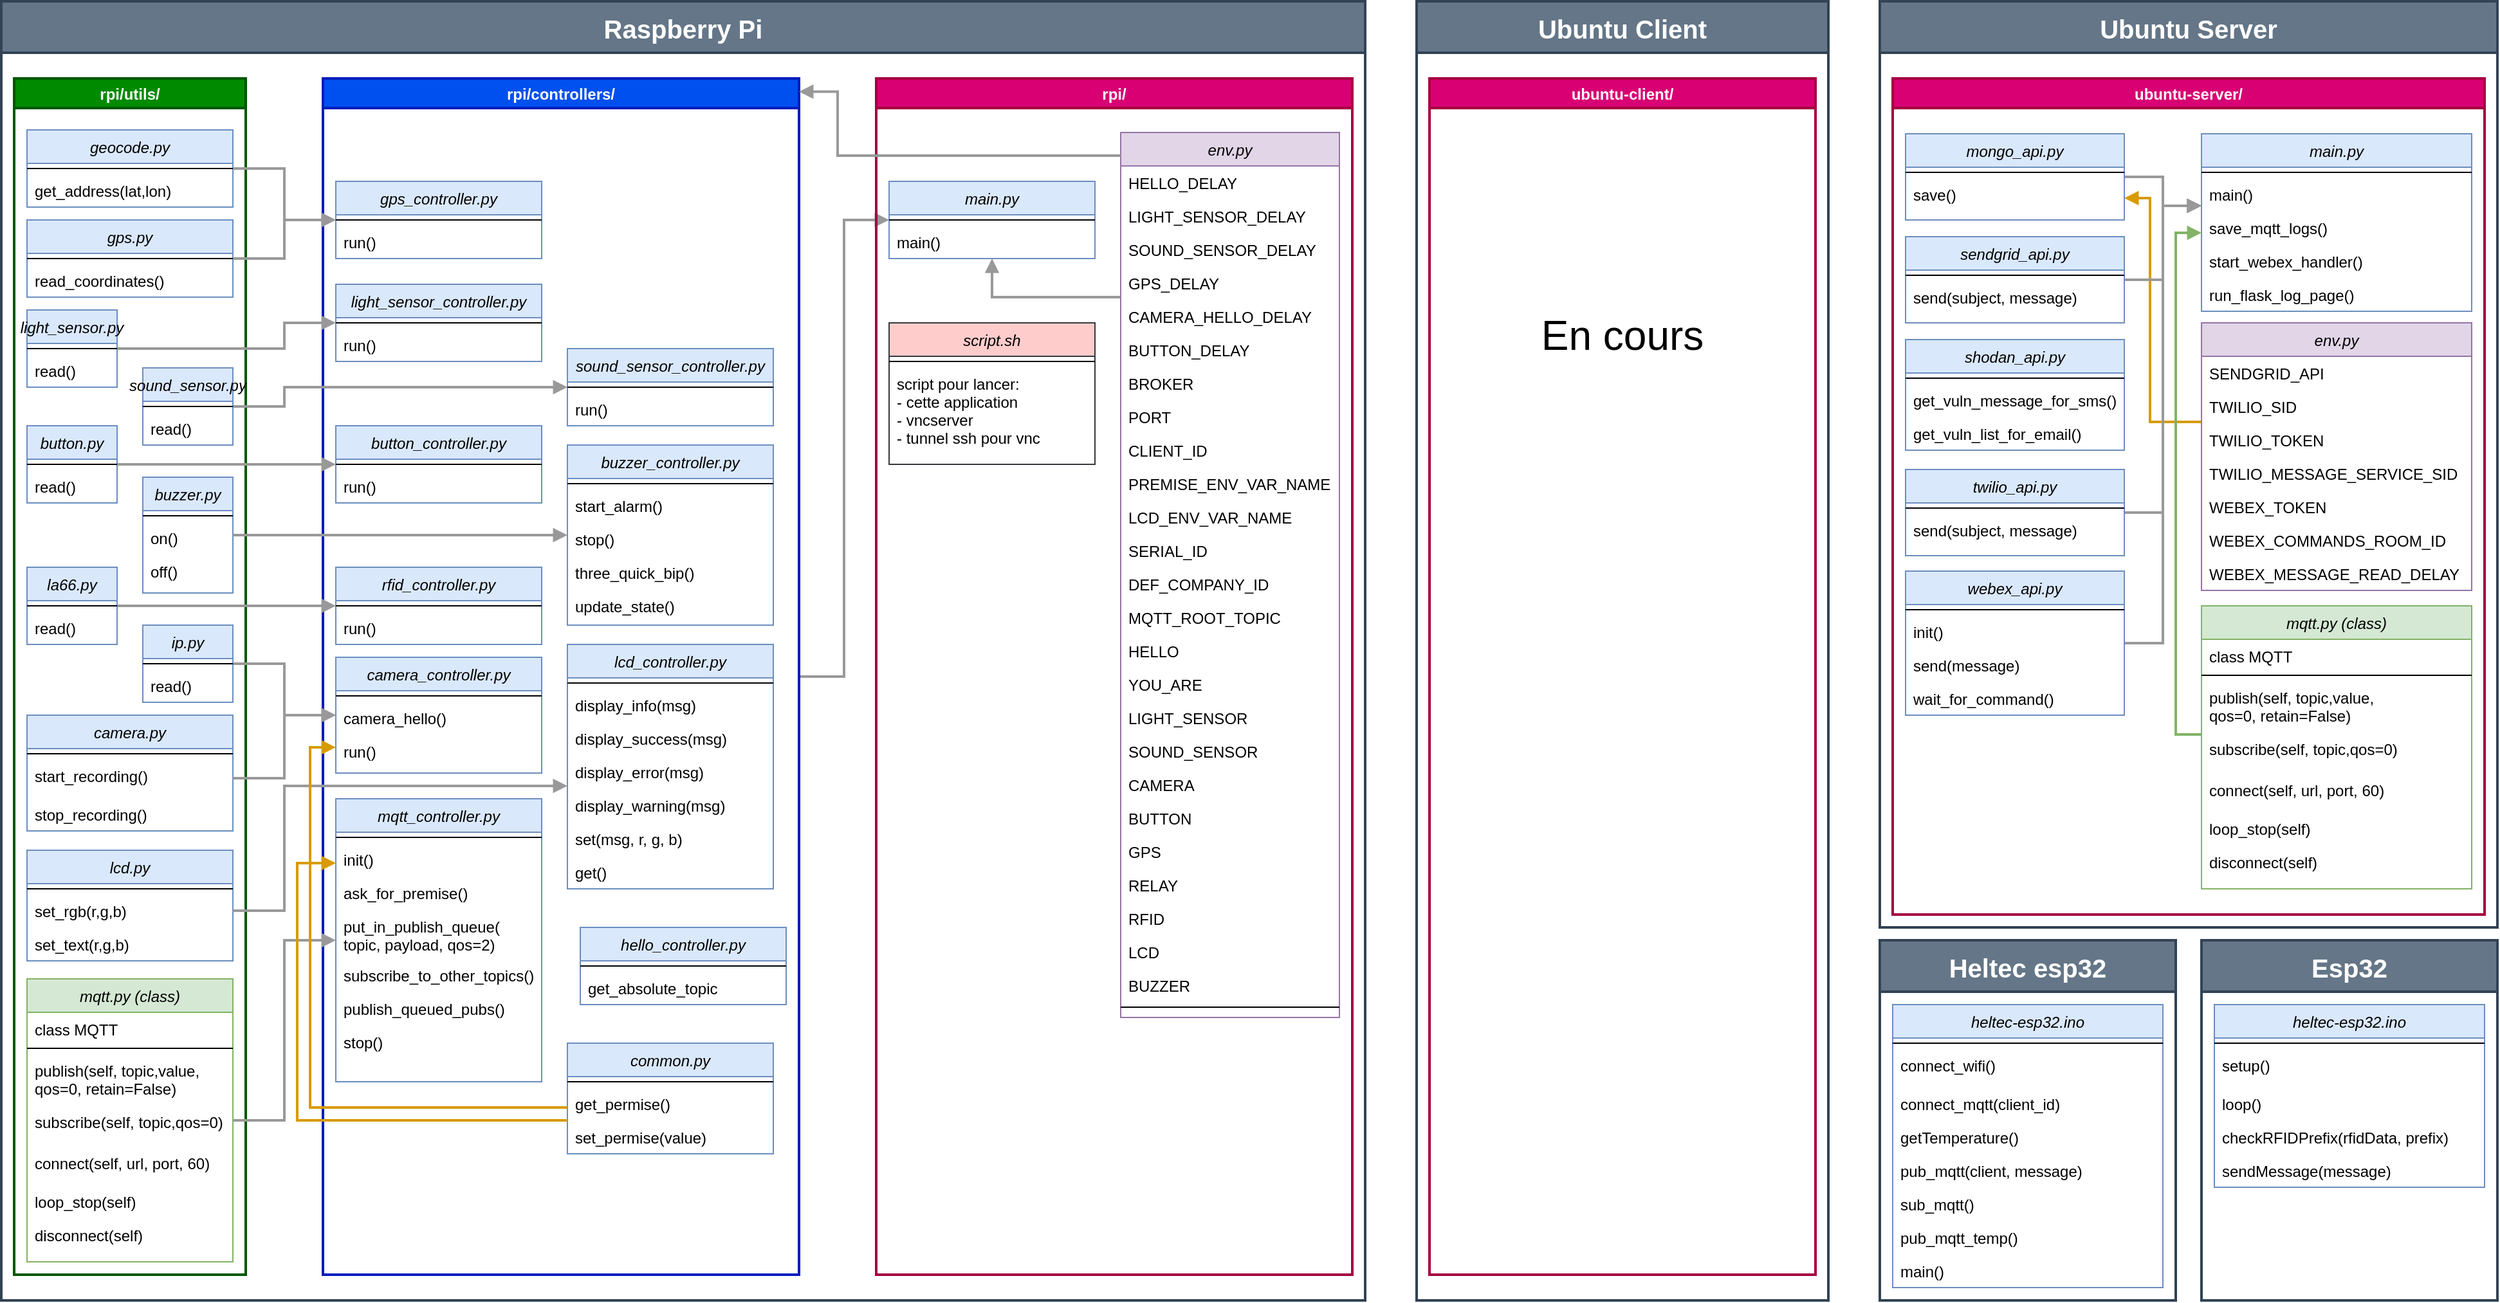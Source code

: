 <mxfile version="15.4.0" type="device"><diagram id="C5RBs43oDa-KdzZeNtuy" name="Page-1"><mxGraphModel dx="2031" dy="2343" grid="1" gridSize="10" guides="1" tooltips="1" connect="1" arrows="1" fold="1" page="1" pageScale="1" pageWidth="827" pageHeight="1169" math="0" shadow="0"><root><mxCell id="WIyWlLk6GJQsqaUBKTNV-0"/><mxCell id="WIyWlLk6GJQsqaUBKTNV-1" parent="WIyWlLk6GJQsqaUBKTNV-0"/><mxCell id="BM3leW1wQ60HAIckQjvZ-230" value="rpi/utils/" style="swimlane;fillColor=#008a00;strokeColor=#005700;fontColor=#ffffff;strokeWidth=2;" parent="WIyWlLk6GJQsqaUBKTNV-1" vertex="1"><mxGeometry x="50" y="-100" width="180" height="930" as="geometry"/></mxCell><mxCell id="WEp-YyxtmcrInXzElBSW-0" style="edgeStyle=orthogonalEdgeStyle;rounded=0;orthogonalLoop=1;jettySize=auto;html=1;strokeWidth=2;endArrow=block;endFill=1;strokeColor=#999999;" parent="WIyWlLk6GJQsqaUBKTNV-1" source="BM3leW1wQ60HAIckQjvZ-231" target="BM3leW1wQ60HAIckQjvZ-233" edge="1"><mxGeometry relative="1" as="geometry"/></mxCell><mxCell id="BM3leW1wQ60HAIckQjvZ-231" value="rpi/controllers/" style="swimlane;fillColor=#0050ef;strokeColor=#001DBC;fontColor=#ffffff;strokeWidth=2;" parent="WIyWlLk6GJQsqaUBKTNV-1" vertex="1"><mxGeometry x="290" y="-100" width="370" height="930" as="geometry"/></mxCell><mxCell id="BM3leW1wQ60HAIckQjvZ-134" value="hello_controller.py" style="swimlane;fontStyle=2;align=center;verticalAlign=top;childLayout=stackLayout;horizontal=1;startSize=26;horizontalStack=0;resizeParent=1;resizeLast=0;collapsible=1;marginBottom=0;rounded=0;shadow=0;strokeWidth=1;fillColor=#dae8fc;strokeColor=#6c8ebf;" parent="BM3leW1wQ60HAIckQjvZ-231" vertex="1"><mxGeometry x="200" y="660" width="160" height="60" as="geometry"><mxRectangle x="280" y="960" width="160" height="26" as="alternateBounds"/></mxGeometry></mxCell><mxCell id="BM3leW1wQ60HAIckQjvZ-135" value="" style="line;html=1;strokeWidth=1;align=left;verticalAlign=middle;spacingTop=-1;spacingLeft=3;spacingRight=3;rotatable=0;labelPosition=right;points=[];portConstraint=eastwest;" parent="BM3leW1wQ60HAIckQjvZ-134" vertex="1"><mxGeometry y="26" width="160" height="8" as="geometry"/></mxCell><mxCell id="BM3leW1wQ60HAIckQjvZ-136" value="get_absolute_topic" style="text;align=left;verticalAlign=top;spacingLeft=4;spacingRight=4;overflow=hidden;rotatable=0;points=[[0,0.5],[1,0.5]];portConstraint=eastwest;" parent="BM3leW1wQ60HAIckQjvZ-134" vertex="1"><mxGeometry y="34" width="160" height="26" as="geometry"/></mxCell><mxCell id="BM3leW1wQ60HAIckQjvZ-83" style="edgeStyle=orthogonalEdgeStyle;rounded=0;orthogonalLoop=1;jettySize=auto;html=1;strokeWidth=2;endArrow=block;endFill=1;fillColor=#bac8d3;strokeColor=#999999;" parent="WIyWlLk6GJQsqaUBKTNV-1" source="zkfFHV4jXpPFQw0GAbJ--0" target="BM3leW1wQ60HAIckQjvZ-61" edge="1"><mxGeometry relative="1" as="geometry"/></mxCell><mxCell id="zkfFHV4jXpPFQw0GAbJ--0" value="button.py" style="swimlane;fontStyle=2;align=center;verticalAlign=top;childLayout=stackLayout;horizontal=1;startSize=26;horizontalStack=0;resizeParent=1;resizeLast=0;collapsible=1;marginBottom=0;rounded=0;shadow=0;strokeWidth=1;fillColor=#dae8fc;strokeColor=#6c8ebf;" parent="WIyWlLk6GJQsqaUBKTNV-1" vertex="1"><mxGeometry x="60" y="170" width="70" height="60" as="geometry"><mxRectangle x="230" y="140" width="160" height="26" as="alternateBounds"/></mxGeometry></mxCell><mxCell id="zkfFHV4jXpPFQw0GAbJ--4" value="" style="line;html=1;strokeWidth=1;align=left;verticalAlign=middle;spacingTop=-1;spacingLeft=3;spacingRight=3;rotatable=0;labelPosition=right;points=[];portConstraint=eastwest;" parent="zkfFHV4jXpPFQw0GAbJ--0" vertex="1"><mxGeometry y="26" width="70" height="8" as="geometry"/></mxCell><mxCell id="zkfFHV4jXpPFQw0GAbJ--5" value="read()" style="text;align=left;verticalAlign=top;spacingLeft=4;spacingRight=4;overflow=hidden;rotatable=0;points=[[0,0.5],[1,0.5]];portConstraint=eastwest;" parent="zkfFHV4jXpPFQw0GAbJ--0" vertex="1"><mxGeometry y="34" width="70" height="26" as="geometry"/></mxCell><mxCell id="BM3leW1wQ60HAIckQjvZ-1" value="buzzer.py" style="swimlane;fontStyle=2;align=center;verticalAlign=top;childLayout=stackLayout;horizontal=1;startSize=26;horizontalStack=0;resizeParent=1;resizeLast=0;collapsible=1;marginBottom=0;rounded=0;shadow=0;strokeWidth=1;fillColor=#dae8fc;strokeColor=#6c8ebf;" parent="WIyWlLk6GJQsqaUBKTNV-1" vertex="1"><mxGeometry x="150" y="210" width="70" height="90" as="geometry"><mxRectangle x="230" y="140" width="160" height="26" as="alternateBounds"/></mxGeometry></mxCell><mxCell id="BM3leW1wQ60HAIckQjvZ-2" value="" style="line;html=1;strokeWidth=1;align=left;verticalAlign=middle;spacingTop=-1;spacingLeft=3;spacingRight=3;rotatable=0;labelPosition=right;points=[];portConstraint=eastwest;" parent="BM3leW1wQ60HAIckQjvZ-1" vertex="1"><mxGeometry y="26" width="70" height="8" as="geometry"/></mxCell><mxCell id="BM3leW1wQ60HAIckQjvZ-8" value="on()" style="text;align=left;verticalAlign=top;spacingLeft=4;spacingRight=4;overflow=hidden;rotatable=0;points=[[0,0.5],[1,0.5]];portConstraint=eastwest;" parent="BM3leW1wQ60HAIckQjvZ-1" vertex="1"><mxGeometry y="34" width="70" height="26" as="geometry"/></mxCell><mxCell id="BM3leW1wQ60HAIckQjvZ-9" value="off()" style="text;align=left;verticalAlign=top;spacingLeft=4;spacingRight=4;overflow=hidden;rotatable=0;points=[[0,0.5],[1,0.5]];portConstraint=eastwest;" parent="BM3leW1wQ60HAIckQjvZ-1" vertex="1"><mxGeometry y="60" width="70" height="26" as="geometry"/></mxCell><mxCell id="BM3leW1wQ60HAIckQjvZ-5" value="camera.py" style="swimlane;fontStyle=2;align=center;verticalAlign=top;childLayout=stackLayout;horizontal=1;startSize=26;horizontalStack=0;resizeParent=1;resizeLast=0;collapsible=1;marginBottom=0;rounded=0;shadow=0;strokeWidth=1;fillColor=#dae8fc;strokeColor=#6c8ebf;" parent="WIyWlLk6GJQsqaUBKTNV-1" vertex="1"><mxGeometry x="60" y="395" width="160" height="90" as="geometry"><mxRectangle x="230" y="140" width="160" height="26" as="alternateBounds"/></mxGeometry></mxCell><mxCell id="BM3leW1wQ60HAIckQjvZ-6" value="" style="line;html=1;strokeWidth=1;align=left;verticalAlign=middle;spacingTop=-1;spacingLeft=3;spacingRight=3;rotatable=0;labelPosition=right;points=[];portConstraint=eastwest;" parent="BM3leW1wQ60HAIckQjvZ-5" vertex="1"><mxGeometry y="26" width="160" height="8" as="geometry"/></mxCell><mxCell id="BM3leW1wQ60HAIckQjvZ-7" value="start_recording()" style="text;align=left;verticalAlign=top;spacingLeft=4;spacingRight=4;overflow=hidden;rotatable=0;points=[[0,0.5],[1,0.5]];portConstraint=eastwest;" parent="BM3leW1wQ60HAIckQjvZ-5" vertex="1"><mxGeometry y="34" width="160" height="30" as="geometry"/></mxCell><mxCell id="BM3leW1wQ60HAIckQjvZ-10" value="stop_recording()" style="text;align=left;verticalAlign=top;spacingLeft=4;spacingRight=4;overflow=hidden;rotatable=0;points=[[0,0.5],[1,0.5]];portConstraint=eastwest;" parent="BM3leW1wQ60HAIckQjvZ-5" vertex="1"><mxGeometry y="64" width="160" height="26" as="geometry"/></mxCell><mxCell id="BM3leW1wQ60HAIckQjvZ-144" style="edgeStyle=orthogonalEdgeStyle;rounded=0;orthogonalLoop=1;jettySize=auto;html=1;endArrow=block;endFill=1;strokeWidth=2;fillColor=#bac8d3;strokeColor=#999999;" parent="WIyWlLk6GJQsqaUBKTNV-1" source="BM3leW1wQ60HAIckQjvZ-19" target="BM3leW1wQ60HAIckQjvZ-88" edge="1"><mxGeometry relative="1" as="geometry"/></mxCell><mxCell id="BM3leW1wQ60HAIckQjvZ-19" value="ip.py" style="swimlane;fontStyle=2;align=center;verticalAlign=top;childLayout=stackLayout;horizontal=1;startSize=26;horizontalStack=0;resizeParent=1;resizeLast=0;collapsible=1;marginBottom=0;rounded=0;shadow=0;strokeWidth=1;fillColor=#dae8fc;strokeColor=#6c8ebf;" parent="WIyWlLk6GJQsqaUBKTNV-1" vertex="1"><mxGeometry x="150" y="325" width="70" height="60" as="geometry"><mxRectangle x="230" y="140" width="160" height="26" as="alternateBounds"/></mxGeometry></mxCell><mxCell id="BM3leW1wQ60HAIckQjvZ-20" value="" style="line;html=1;strokeWidth=1;align=left;verticalAlign=middle;spacingTop=-1;spacingLeft=3;spacingRight=3;rotatable=0;labelPosition=right;points=[];portConstraint=eastwest;" parent="BM3leW1wQ60HAIckQjvZ-19" vertex="1"><mxGeometry y="26" width="70" height="8" as="geometry"/></mxCell><mxCell id="BM3leW1wQ60HAIckQjvZ-21" value="read()" style="text;align=left;verticalAlign=top;spacingLeft=4;spacingRight=4;overflow=hidden;rotatable=0;points=[[0,0.5],[1,0.5]];portConstraint=eastwest;" parent="BM3leW1wQ60HAIckQjvZ-19" vertex="1"><mxGeometry y="34" width="70" height="26" as="geometry"/></mxCell><mxCell id="BM3leW1wQ60HAIckQjvZ-28" value="lcd.py" style="swimlane;fontStyle=2;align=center;verticalAlign=top;childLayout=stackLayout;horizontal=1;startSize=26;horizontalStack=0;resizeParent=1;resizeLast=0;collapsible=1;marginBottom=0;rounded=0;shadow=0;strokeWidth=1;fillColor=#dae8fc;strokeColor=#6c8ebf;" parent="WIyWlLk6GJQsqaUBKTNV-1" vertex="1"><mxGeometry x="60" y="500" width="160" height="86" as="geometry"><mxRectangle x="230" y="140" width="160" height="26" as="alternateBounds"/></mxGeometry></mxCell><mxCell id="BM3leW1wQ60HAIckQjvZ-29" value="" style="line;html=1;strokeWidth=1;align=left;verticalAlign=middle;spacingTop=-1;spacingLeft=3;spacingRight=3;rotatable=0;labelPosition=right;points=[];portConstraint=eastwest;" parent="BM3leW1wQ60HAIckQjvZ-28" vertex="1"><mxGeometry y="26" width="160" height="8" as="geometry"/></mxCell><mxCell id="BM3leW1wQ60HAIckQjvZ-30" value="set_rgb(r,g,b)" style="text;align=left;verticalAlign=top;spacingLeft=4;spacingRight=4;overflow=hidden;rotatable=0;points=[[0,0.5],[1,0.5]];portConstraint=eastwest;" parent="BM3leW1wQ60HAIckQjvZ-28" vertex="1"><mxGeometry y="34" width="160" height="26" as="geometry"/></mxCell><mxCell id="BM3leW1wQ60HAIckQjvZ-34" value="set_text(r,g,b)" style="text;align=left;verticalAlign=top;spacingLeft=4;spacingRight=4;overflow=hidden;rotatable=0;points=[[0,0.5],[1,0.5]];portConstraint=eastwest;" parent="BM3leW1wQ60HAIckQjvZ-28" vertex="1"><mxGeometry y="60" width="160" height="26" as="geometry"/></mxCell><mxCell id="BM3leW1wQ60HAIckQjvZ-44" value="mqtt.py (class)" style="swimlane;fontStyle=2;align=center;verticalAlign=top;childLayout=stackLayout;horizontal=1;startSize=26;horizontalStack=0;resizeParent=1;resizeLast=0;collapsible=1;marginBottom=0;rounded=0;shadow=0;strokeWidth=1;fillColor=#d5e8d4;strokeColor=#82b366;" parent="WIyWlLk6GJQsqaUBKTNV-1" vertex="1"><mxGeometry x="60" y="600" width="160" height="220" as="geometry"><mxRectangle x="230" y="140" width="160" height="26" as="alternateBounds"/></mxGeometry></mxCell><mxCell id="BM3leW1wQ60HAIckQjvZ-46" value="class MQTT" style="text;align=left;verticalAlign=top;spacingLeft=4;spacingRight=4;overflow=hidden;rotatable=0;points=[[0,0.5],[1,0.5]];portConstraint=eastwest;" parent="BM3leW1wQ60HAIckQjvZ-44" vertex="1"><mxGeometry y="26" width="160" height="24" as="geometry"/></mxCell><mxCell id="BM3leW1wQ60HAIckQjvZ-45" value="" style="line;html=1;strokeWidth=1;align=left;verticalAlign=middle;spacingTop=-1;spacingLeft=3;spacingRight=3;rotatable=0;labelPosition=right;points=[];portConstraint=eastwest;" parent="BM3leW1wQ60HAIckQjvZ-44" vertex="1"><mxGeometry y="50" width="160" height="8" as="geometry"/></mxCell><mxCell id="BM3leW1wQ60HAIckQjvZ-47" value="publish(self, topic,value,&#10;qos=0, retain=False)" style="text;align=left;verticalAlign=top;spacingLeft=4;spacingRight=4;overflow=hidden;rotatable=0;points=[[0,0.5],[1,0.5]];portConstraint=eastwest;" parent="BM3leW1wQ60HAIckQjvZ-44" vertex="1"><mxGeometry y="58" width="160" height="40" as="geometry"/></mxCell><mxCell id="BM3leW1wQ60HAIckQjvZ-49" value="subscribe(self, topic,qos=0)" style="text;align=left;verticalAlign=top;spacingLeft=4;spacingRight=4;overflow=hidden;rotatable=0;points=[[0,0.5],[1,0.5]];portConstraint=eastwest;" parent="BM3leW1wQ60HAIckQjvZ-44" vertex="1"><mxGeometry y="98" width="160" height="32" as="geometry"/></mxCell><mxCell id="BM3leW1wQ60HAIckQjvZ-50" value="connect(self, url, port, 60)" style="text;align=left;verticalAlign=top;spacingLeft=4;spacingRight=4;overflow=hidden;rotatable=0;points=[[0,0.5],[1,0.5]];portConstraint=eastwest;" parent="BM3leW1wQ60HAIckQjvZ-44" vertex="1"><mxGeometry y="130" width="160" height="30" as="geometry"/></mxCell><mxCell id="BM3leW1wQ60HAIckQjvZ-53" value="loop_stop(self)" style="text;align=left;verticalAlign=top;spacingLeft=4;spacingRight=4;overflow=hidden;rotatable=0;points=[[0,0.5],[1,0.5]];portConstraint=eastwest;" parent="BM3leW1wQ60HAIckQjvZ-44" vertex="1"><mxGeometry y="160" width="160" height="26" as="geometry"/></mxCell><mxCell id="BM3leW1wQ60HAIckQjvZ-57" value="disconnect(self)" style="text;align=left;verticalAlign=top;spacingLeft=4;spacingRight=4;overflow=hidden;rotatable=0;points=[[0,0.5],[1,0.5]];portConstraint=eastwest;" parent="BM3leW1wQ60HAIckQjvZ-44" vertex="1"><mxGeometry y="186" width="160" height="26" as="geometry"/></mxCell><mxCell id="BM3leW1wQ60HAIckQjvZ-61" value="button_controller.py" style="swimlane;fontStyle=2;align=center;verticalAlign=top;childLayout=stackLayout;horizontal=1;startSize=26;horizontalStack=0;resizeParent=1;resizeLast=0;collapsible=1;marginBottom=0;rounded=0;shadow=0;strokeWidth=1;fillColor=#dae8fc;strokeColor=#6c8ebf;" parent="WIyWlLk6GJQsqaUBKTNV-1" vertex="1"><mxGeometry x="300" y="170" width="160" height="60" as="geometry"><mxRectangle x="230" y="140" width="160" height="26" as="alternateBounds"/></mxGeometry></mxCell><mxCell id="BM3leW1wQ60HAIckQjvZ-63" value="" style="line;html=1;strokeWidth=1;align=left;verticalAlign=middle;spacingTop=-1;spacingLeft=3;spacingRight=3;rotatable=0;labelPosition=right;points=[];portConstraint=eastwest;" parent="BM3leW1wQ60HAIckQjvZ-61" vertex="1"><mxGeometry y="26" width="160" height="8" as="geometry"/></mxCell><mxCell id="BM3leW1wQ60HAIckQjvZ-62" value="run()" style="text;align=left;verticalAlign=top;spacingLeft=4;spacingRight=4;overflow=hidden;rotatable=0;points=[[0,0.5],[1,0.5]];portConstraint=eastwest;" parent="BM3leW1wQ60HAIckQjvZ-61" vertex="1"><mxGeometry y="34" width="160" height="26" as="geometry"/></mxCell><mxCell id="BM3leW1wQ60HAIckQjvZ-66" value="buzzer_controller.py" style="swimlane;fontStyle=2;align=center;verticalAlign=top;childLayout=stackLayout;horizontal=1;startSize=26;horizontalStack=0;resizeParent=1;resizeLast=0;collapsible=1;marginBottom=0;rounded=0;shadow=0;strokeWidth=1;fillColor=#dae8fc;strokeColor=#6c8ebf;" parent="WIyWlLk6GJQsqaUBKTNV-1" vertex="1"><mxGeometry x="480" y="185" width="160" height="140" as="geometry"><mxRectangle x="230" y="140" width="160" height="26" as="alternateBounds"/></mxGeometry></mxCell><mxCell id="BM3leW1wQ60HAIckQjvZ-67" value="" style="line;html=1;strokeWidth=1;align=left;verticalAlign=middle;spacingTop=-1;spacingLeft=3;spacingRight=3;rotatable=0;labelPosition=right;points=[];portConstraint=eastwest;" parent="BM3leW1wQ60HAIckQjvZ-66" vertex="1"><mxGeometry y="26" width="160" height="8" as="geometry"/></mxCell><mxCell id="BM3leW1wQ60HAIckQjvZ-85" value="start_alarm()" style="text;align=left;verticalAlign=top;spacingLeft=4;spacingRight=4;overflow=hidden;rotatable=0;points=[[0,0.5],[1,0.5]];portConstraint=eastwest;" parent="BM3leW1wQ60HAIckQjvZ-66" vertex="1"><mxGeometry y="34" width="160" height="26" as="geometry"/></mxCell><mxCell id="BM3leW1wQ60HAIckQjvZ-86" value="stop()" style="text;align=left;verticalAlign=top;spacingLeft=4;spacingRight=4;overflow=hidden;rotatable=0;points=[[0,0.5],[1,0.5]];portConstraint=eastwest;" parent="BM3leW1wQ60HAIckQjvZ-66" vertex="1"><mxGeometry y="60" width="160" height="26" as="geometry"/></mxCell><mxCell id="BM3leW1wQ60HAIckQjvZ-87" value="three_quick_bip()" style="text;align=left;verticalAlign=top;spacingLeft=4;spacingRight=4;overflow=hidden;rotatable=0;points=[[0,0.5],[1,0.5]];portConstraint=eastwest;" parent="BM3leW1wQ60HAIckQjvZ-66" vertex="1"><mxGeometry y="86" width="160" height="26" as="geometry"/></mxCell><mxCell id="BM3leW1wQ60HAIckQjvZ-104" value="update_state()" style="text;align=left;verticalAlign=top;spacingLeft=4;spacingRight=4;overflow=hidden;rotatable=0;points=[[0,0.5],[1,0.5]];portConstraint=eastwest;" parent="BM3leW1wQ60HAIckQjvZ-66" vertex="1"><mxGeometry y="112" width="160" height="26" as="geometry"/></mxCell><mxCell id="BM3leW1wQ60HAIckQjvZ-69" value="mqtt_controller.py" style="swimlane;fontStyle=2;align=center;verticalAlign=top;childLayout=stackLayout;horizontal=1;startSize=26;horizontalStack=0;resizeParent=1;resizeLast=0;collapsible=1;marginBottom=0;rounded=0;shadow=0;strokeWidth=1;fillColor=#dae8fc;strokeColor=#6c8ebf;" parent="WIyWlLk6GJQsqaUBKTNV-1" vertex="1"><mxGeometry x="300" y="460" width="160" height="220" as="geometry"><mxRectangle x="230" y="140" width="160" height="26" as="alternateBounds"/></mxGeometry></mxCell><mxCell id="BM3leW1wQ60HAIckQjvZ-70" value="" style="line;html=1;strokeWidth=1;align=left;verticalAlign=middle;spacingTop=-1;spacingLeft=3;spacingRight=3;rotatable=0;labelPosition=right;points=[];portConstraint=eastwest;" parent="BM3leW1wQ60HAIckQjvZ-69" vertex="1"><mxGeometry y="26" width="160" height="8" as="geometry"/></mxCell><mxCell id="BM3leW1wQ60HAIckQjvZ-72" value="init()" style="text;align=left;verticalAlign=top;spacingLeft=4;spacingRight=4;overflow=hidden;rotatable=0;points=[[0,0.5],[1,0.5]];portConstraint=eastwest;" parent="BM3leW1wQ60HAIckQjvZ-69" vertex="1"><mxGeometry y="34" width="160" height="26" as="geometry"/></mxCell><mxCell id="BM3leW1wQ60HAIckQjvZ-73" value="ask_for_premise()" style="text;align=left;verticalAlign=top;spacingLeft=4;spacingRight=4;overflow=hidden;rotatable=0;points=[[0,0.5],[1,0.5]];portConstraint=eastwest;" parent="BM3leW1wQ60HAIckQjvZ-69" vertex="1"><mxGeometry y="60" width="160" height="26" as="geometry"/></mxCell><mxCell id="BM3leW1wQ60HAIckQjvZ-78" value="put_in_publish_queue(&#10;topic, payload, qos=2)" style="text;align=left;verticalAlign=top;spacingLeft=4;spacingRight=4;overflow=hidden;rotatable=0;points=[[0,0.5],[1,0.5]];portConstraint=eastwest;" parent="BM3leW1wQ60HAIckQjvZ-69" vertex="1"><mxGeometry y="86" width="160" height="38" as="geometry"/></mxCell><mxCell id="BM3leW1wQ60HAIckQjvZ-76" value="subscribe_to_other_topics()" style="text;align=left;verticalAlign=top;spacingLeft=4;spacingRight=4;overflow=hidden;rotatable=0;points=[[0,0.5],[1,0.5]];portConstraint=eastwest;" parent="BM3leW1wQ60HAIckQjvZ-69" vertex="1"><mxGeometry y="124" width="160" height="26" as="geometry"/></mxCell><mxCell id="BM3leW1wQ60HAIckQjvZ-79" value="publish_queued_pubs()" style="text;align=left;verticalAlign=top;spacingLeft=4;spacingRight=4;overflow=hidden;rotatable=0;points=[[0,0.5],[1,0.5]];portConstraint=eastwest;" parent="BM3leW1wQ60HAIckQjvZ-69" vertex="1"><mxGeometry y="150" width="160" height="26" as="geometry"/></mxCell><mxCell id="BM3leW1wQ60HAIckQjvZ-81" value="stop()" style="text;align=left;verticalAlign=top;spacingLeft=4;spacingRight=4;overflow=hidden;rotatable=0;points=[[0,0.5],[1,0.5]];portConstraint=eastwest;" parent="BM3leW1wQ60HAIckQjvZ-69" vertex="1"><mxGeometry y="176" width="160" height="26" as="geometry"/></mxCell><mxCell id="BM3leW1wQ60HAIckQjvZ-82" value="" style="edgeStyle=orthogonalEdgeStyle;rounded=0;orthogonalLoop=1;jettySize=auto;html=1;strokeWidth=2;endArrow=block;endFill=1;fillColor=#bac8d3;strokeColor=#999999;" parent="WIyWlLk6GJQsqaUBKTNV-1" source="BM3leW1wQ60HAIckQjvZ-44" target="BM3leW1wQ60HAIckQjvZ-69" edge="1"><mxGeometry relative="1" as="geometry"/></mxCell><mxCell id="BM3leW1wQ60HAIckQjvZ-84" style="edgeStyle=orthogonalEdgeStyle;rounded=0;orthogonalLoop=1;jettySize=auto;html=1;endArrow=block;endFill=1;strokeWidth=2;fillColor=#bac8d3;strokeColor=#999999;" parent="WIyWlLk6GJQsqaUBKTNV-1" source="BM3leW1wQ60HAIckQjvZ-1" target="BM3leW1wQ60HAIckQjvZ-66" edge="1"><mxGeometry relative="1" as="geometry"/></mxCell><mxCell id="BM3leW1wQ60HAIckQjvZ-88" value="camera_controller.py" style="swimlane;fontStyle=2;align=center;verticalAlign=top;childLayout=stackLayout;horizontal=1;startSize=26;horizontalStack=0;resizeParent=1;resizeLast=0;collapsible=1;marginBottom=0;rounded=0;shadow=0;strokeWidth=1;fillColor=#dae8fc;strokeColor=#6c8ebf;" parent="WIyWlLk6GJQsqaUBKTNV-1" vertex="1"><mxGeometry x="300" y="350" width="160" height="90" as="geometry"><mxRectangle x="240" y="530" width="160" height="26" as="alternateBounds"/></mxGeometry></mxCell><mxCell id="BM3leW1wQ60HAIckQjvZ-89" value="" style="line;html=1;strokeWidth=1;align=left;verticalAlign=middle;spacingTop=-1;spacingLeft=3;spacingRight=3;rotatable=0;labelPosition=right;points=[];portConstraint=eastwest;" parent="BM3leW1wQ60HAIckQjvZ-88" vertex="1"><mxGeometry y="26" width="160" height="8" as="geometry"/></mxCell><mxCell id="BM3leW1wQ60HAIckQjvZ-90" value="camera_hello()" style="text;align=left;verticalAlign=top;spacingLeft=4;spacingRight=4;overflow=hidden;rotatable=0;points=[[0,0.5],[1,0.5]];portConstraint=eastwest;" parent="BM3leW1wQ60HAIckQjvZ-88" vertex="1"><mxGeometry y="34" width="160" height="26" as="geometry"/></mxCell><mxCell id="BM3leW1wQ60HAIckQjvZ-91" value="run()" style="text;align=left;verticalAlign=top;spacingLeft=4;spacingRight=4;overflow=hidden;rotatable=0;points=[[0,0.5],[1,0.5]];portConstraint=eastwest;" parent="BM3leW1wQ60HAIckQjvZ-88" vertex="1"><mxGeometry y="60" width="160" height="26" as="geometry"/></mxCell><mxCell id="BM3leW1wQ60HAIckQjvZ-110" value="lcd_controller.py" style="swimlane;fontStyle=2;align=center;verticalAlign=top;childLayout=stackLayout;horizontal=1;startSize=26;horizontalStack=0;resizeParent=1;resizeLast=0;collapsible=1;marginBottom=0;rounded=0;shadow=0;strokeWidth=1;fillColor=#dae8fc;strokeColor=#6c8ebf;" parent="WIyWlLk6GJQsqaUBKTNV-1" vertex="1"><mxGeometry x="480" y="340" width="160" height="190" as="geometry"><mxRectangle x="240" y="450" width="160" height="26" as="alternateBounds"/></mxGeometry></mxCell><mxCell id="BM3leW1wQ60HAIckQjvZ-111" value="" style="line;html=1;strokeWidth=1;align=left;verticalAlign=middle;spacingTop=-1;spacingLeft=3;spacingRight=3;rotatable=0;labelPosition=right;points=[];portConstraint=eastwest;" parent="BM3leW1wQ60HAIckQjvZ-110" vertex="1"><mxGeometry y="26" width="160" height="8" as="geometry"/></mxCell><mxCell id="BM3leW1wQ60HAIckQjvZ-112" value="display_info(msg)" style="text;align=left;verticalAlign=top;spacingLeft=4;spacingRight=4;overflow=hidden;rotatable=0;points=[[0,0.5],[1,0.5]];portConstraint=eastwest;" parent="BM3leW1wQ60HAIckQjvZ-110" vertex="1"><mxGeometry y="34" width="160" height="26" as="geometry"/></mxCell><mxCell id="BM3leW1wQ60HAIckQjvZ-114" value="display_success(msg)" style="text;align=left;verticalAlign=top;spacingLeft=4;spacingRight=4;overflow=hidden;rotatable=0;points=[[0,0.5],[1,0.5]];portConstraint=eastwest;" parent="BM3leW1wQ60HAIckQjvZ-110" vertex="1"><mxGeometry y="60" width="160" height="26" as="geometry"/></mxCell><mxCell id="BM3leW1wQ60HAIckQjvZ-115" value="display_error(msg)" style="text;align=left;verticalAlign=top;spacingLeft=4;spacingRight=4;overflow=hidden;rotatable=0;points=[[0,0.5],[1,0.5]];portConstraint=eastwest;" parent="BM3leW1wQ60HAIckQjvZ-110" vertex="1"><mxGeometry y="86" width="160" height="26" as="geometry"/></mxCell><mxCell id="BM3leW1wQ60HAIckQjvZ-116" value="display_warning(msg)" style="text;align=left;verticalAlign=top;spacingLeft=4;spacingRight=4;overflow=hidden;rotatable=0;points=[[0,0.5],[1,0.5]];portConstraint=eastwest;" parent="BM3leW1wQ60HAIckQjvZ-110" vertex="1"><mxGeometry y="112" width="160" height="26" as="geometry"/></mxCell><mxCell id="BM3leW1wQ60HAIckQjvZ-117" value="set(msg, r, g, b)" style="text;align=left;verticalAlign=top;spacingLeft=4;spacingRight=4;overflow=hidden;rotatable=0;points=[[0,0.5],[1,0.5]];portConstraint=eastwest;" parent="BM3leW1wQ60HAIckQjvZ-110" vertex="1"><mxGeometry y="138" width="160" height="26" as="geometry"/></mxCell><mxCell id="BM3leW1wQ60HAIckQjvZ-141" value="get()" style="text;align=left;verticalAlign=top;spacingLeft=4;spacingRight=4;overflow=hidden;rotatable=0;points=[[0,0.5],[1,0.5]];portConstraint=eastwest;" parent="BM3leW1wQ60HAIckQjvZ-110" vertex="1"><mxGeometry y="164" width="160" height="26" as="geometry"/></mxCell><mxCell id="BM3leW1wQ60HAIckQjvZ-113" style="edgeStyle=orthogonalEdgeStyle;rounded=0;orthogonalLoop=1;jettySize=auto;html=1;exitX=1;exitY=0.5;exitDx=0;exitDy=0;endArrow=block;endFill=1;strokeWidth=2;fillColor=#bac8d3;strokeColor=#999999;" parent="WIyWlLk6GJQsqaUBKTNV-1" source="BM3leW1wQ60HAIckQjvZ-30" target="BM3leW1wQ60HAIckQjvZ-110" edge="1"><mxGeometry relative="1" as="geometry"><Array as="points"><mxPoint x="260" y="547"/><mxPoint x="260" y="450"/></Array></mxGeometry></mxCell><mxCell id="BM3leW1wQ60HAIckQjvZ-138" value="common.py" style="swimlane;fontStyle=2;align=center;verticalAlign=top;childLayout=stackLayout;horizontal=1;startSize=26;horizontalStack=0;resizeParent=1;resizeLast=0;collapsible=1;marginBottom=0;rounded=0;shadow=0;strokeWidth=1;fillColor=#dae8fc;strokeColor=#6c8ebf;" parent="WIyWlLk6GJQsqaUBKTNV-1" vertex="1"><mxGeometry x="480" y="650" width="160" height="86" as="geometry"><mxRectangle x="280" y="1030" width="160" height="26" as="alternateBounds"/></mxGeometry></mxCell><mxCell id="BM3leW1wQ60HAIckQjvZ-139" value="" style="line;html=1;strokeWidth=1;align=left;verticalAlign=middle;spacingTop=-1;spacingLeft=3;spacingRight=3;rotatable=0;labelPosition=right;points=[];portConstraint=eastwest;" parent="BM3leW1wQ60HAIckQjvZ-138" vertex="1"><mxGeometry y="26" width="160" height="8" as="geometry"/></mxCell><mxCell id="BM3leW1wQ60HAIckQjvZ-140" value="get_permise()" style="text;align=left;verticalAlign=top;spacingLeft=4;spacingRight=4;overflow=hidden;rotatable=0;points=[[0,0.5],[1,0.5]];portConstraint=eastwest;" parent="BM3leW1wQ60HAIckQjvZ-138" vertex="1"><mxGeometry y="34" width="160" height="26" as="geometry"/></mxCell><mxCell id="BM3leW1wQ60HAIckQjvZ-143" value="set_permise(value)" style="text;align=left;verticalAlign=top;spacingLeft=4;spacingRight=4;overflow=hidden;rotatable=0;points=[[0,0.5],[1,0.5]];portConstraint=eastwest;" parent="BM3leW1wQ60HAIckQjvZ-138" vertex="1"><mxGeometry y="60" width="160" height="26" as="geometry"/></mxCell><mxCell id="BM3leW1wQ60HAIckQjvZ-142" style="edgeStyle=orthogonalEdgeStyle;rounded=0;orthogonalLoop=1;jettySize=auto;html=1;endArrow=block;endFill=1;strokeWidth=2;fillColor=#bac8d3;strokeColor=#999999;" parent="WIyWlLk6GJQsqaUBKTNV-1" source="BM3leW1wQ60HAIckQjvZ-7" target="BM3leW1wQ60HAIckQjvZ-88" edge="1"><mxGeometry relative="1" as="geometry"/></mxCell><mxCell id="BM3leW1wQ60HAIckQjvZ-164" style="edgeStyle=orthogonalEdgeStyle;rounded=0;orthogonalLoop=1;jettySize=auto;html=1;entryX=0;entryY=0.5;entryDx=0;entryDy=0;endArrow=block;endFill=1;strokeWidth=2;fillColor=#bac8d3;strokeColor=#999999;" parent="WIyWlLk6GJQsqaUBKTNV-1" source="BM3leW1wQ60HAIckQjvZ-165" target="BM3leW1wQ60HAIckQjvZ-168" edge="1"><mxGeometry relative="1" as="geometry"/></mxCell><mxCell id="BM3leW1wQ60HAIckQjvZ-165" value="la66.py" style="swimlane;fontStyle=2;align=center;verticalAlign=top;childLayout=stackLayout;horizontal=1;startSize=26;horizontalStack=0;resizeParent=1;resizeLast=0;collapsible=1;marginBottom=0;rounded=0;shadow=0;strokeWidth=1;fillColor=#dae8fc;strokeColor=#6c8ebf;" parent="WIyWlLk6GJQsqaUBKTNV-1" vertex="1"><mxGeometry x="60" y="280" width="70" height="60" as="geometry"><mxRectangle x="230" y="140" width="160" height="26" as="alternateBounds"/></mxGeometry></mxCell><mxCell id="BM3leW1wQ60HAIckQjvZ-166" value="" style="line;html=1;strokeWidth=1;align=left;verticalAlign=middle;spacingTop=-1;spacingLeft=3;spacingRight=3;rotatable=0;labelPosition=right;points=[];portConstraint=eastwest;" parent="BM3leW1wQ60HAIckQjvZ-165" vertex="1"><mxGeometry y="26" width="70" height="8" as="geometry"/></mxCell><mxCell id="BM3leW1wQ60HAIckQjvZ-167" value="read()" style="text;align=left;verticalAlign=top;spacingLeft=4;spacingRight=4;overflow=hidden;rotatable=0;points=[[0,0.5],[1,0.5]];portConstraint=eastwest;" parent="BM3leW1wQ60HAIckQjvZ-165" vertex="1"><mxGeometry y="34" width="70" height="26" as="geometry"/></mxCell><mxCell id="BM3leW1wQ60HAIckQjvZ-168" value="rfid_controller.py" style="swimlane;fontStyle=2;align=center;verticalAlign=top;childLayout=stackLayout;horizontal=1;startSize=26;horizontalStack=0;resizeParent=1;resizeLast=0;collapsible=1;marginBottom=0;rounded=0;shadow=0;strokeWidth=1;fillColor=#dae8fc;strokeColor=#6c8ebf;" parent="WIyWlLk6GJQsqaUBKTNV-1" vertex="1"><mxGeometry x="300" y="280" width="160" height="60" as="geometry"><mxRectangle x="240" y="450" width="160" height="26" as="alternateBounds"/></mxGeometry></mxCell><mxCell id="BM3leW1wQ60HAIckQjvZ-169" value="" style="line;html=1;strokeWidth=1;align=left;verticalAlign=middle;spacingTop=-1;spacingLeft=3;spacingRight=3;rotatable=0;labelPosition=right;points=[];portConstraint=eastwest;" parent="BM3leW1wQ60HAIckQjvZ-168" vertex="1"><mxGeometry y="26" width="160" height="8" as="geometry"/></mxCell><mxCell id="BM3leW1wQ60HAIckQjvZ-170" value="run()" style="text;align=left;verticalAlign=top;spacingLeft=4;spacingRight=4;overflow=hidden;rotatable=0;points=[[0,0.5],[1,0.5]];portConstraint=eastwest;" parent="BM3leW1wQ60HAIckQjvZ-168" vertex="1"><mxGeometry y="34" width="160" height="26" as="geometry"/></mxCell><mxCell id="BM3leW1wQ60HAIckQjvZ-172" style="edgeStyle=orthogonalEdgeStyle;rounded=0;orthogonalLoop=1;jettySize=auto;html=1;endArrow=block;endFill=1;strokeWidth=2;fillColor=#ffe6cc;strokeColor=#d79b00;" parent="WIyWlLk6GJQsqaUBKTNV-1" source="BM3leW1wQ60HAIckQjvZ-138" target="BM3leW1wQ60HAIckQjvZ-88" edge="1"><mxGeometry relative="1" as="geometry"><mxPoint x="450" y="690" as="sourcePoint"/><Array as="points"><mxPoint x="280" y="700"/><mxPoint x="280" y="420"/></Array></mxGeometry></mxCell><mxCell id="BM3leW1wQ60HAIckQjvZ-174" style="edgeStyle=orthogonalEdgeStyle;rounded=0;orthogonalLoop=1;jettySize=auto;html=1;endArrow=block;endFill=1;strokeWidth=2;fillColor=#ffe6cc;strokeColor=#d79b00;" parent="WIyWlLk6GJQsqaUBKTNV-1" source="BM3leW1wQ60HAIckQjvZ-138" target="BM3leW1wQ60HAIckQjvZ-69" edge="1"><mxGeometry relative="1" as="geometry"><mxPoint x="450" y="700" as="sourcePoint"/><mxPoint x="300" y="395.0" as="targetPoint"/><Array as="points"><mxPoint x="270" y="710"/><mxPoint x="270" y="510"/></Array></mxGeometry></mxCell><mxCell id="BM3leW1wQ60HAIckQjvZ-203" value="geocode.py" style="swimlane;fontStyle=2;align=center;verticalAlign=top;childLayout=stackLayout;horizontal=1;startSize=26;horizontalStack=0;resizeParent=1;resizeLast=0;collapsible=1;marginBottom=0;rounded=0;shadow=0;strokeWidth=1;fillColor=#dae8fc;strokeColor=#6c8ebf;" parent="WIyWlLk6GJQsqaUBKTNV-1" vertex="1"><mxGeometry x="60" y="-60" width="160" height="60" as="geometry"><mxRectangle x="230" y="140" width="160" height="26" as="alternateBounds"/></mxGeometry></mxCell><mxCell id="BM3leW1wQ60HAIckQjvZ-204" value="" style="line;html=1;strokeWidth=1;align=left;verticalAlign=middle;spacingTop=-1;spacingLeft=3;spacingRight=3;rotatable=0;labelPosition=right;points=[];portConstraint=eastwest;" parent="BM3leW1wQ60HAIckQjvZ-203" vertex="1"><mxGeometry y="26" width="160" height="8" as="geometry"/></mxCell><mxCell id="BM3leW1wQ60HAIckQjvZ-205" value="get_address(lat,lon)" style="text;align=left;verticalAlign=top;spacingLeft=4;spacingRight=4;overflow=hidden;rotatable=0;points=[[0,0.5],[1,0.5]];portConstraint=eastwest;" parent="BM3leW1wQ60HAIckQjvZ-203" vertex="1"><mxGeometry y="34" width="160" height="26" as="geometry"/></mxCell><mxCell id="BM3leW1wQ60HAIckQjvZ-207" value="gps.py" style="swimlane;fontStyle=2;align=center;verticalAlign=top;childLayout=stackLayout;horizontal=1;startSize=26;horizontalStack=0;resizeParent=1;resizeLast=0;collapsible=1;marginBottom=0;rounded=0;shadow=0;strokeWidth=1;fillColor=#dae8fc;strokeColor=#6c8ebf;" parent="WIyWlLk6GJQsqaUBKTNV-1" vertex="1"><mxGeometry x="60" y="10" width="160" height="60" as="geometry"><mxRectangle x="230" y="140" width="160" height="26" as="alternateBounds"/></mxGeometry></mxCell><mxCell id="BM3leW1wQ60HAIckQjvZ-208" value="" style="line;html=1;strokeWidth=1;align=left;verticalAlign=middle;spacingTop=-1;spacingLeft=3;spacingRight=3;rotatable=0;labelPosition=right;points=[];portConstraint=eastwest;" parent="BM3leW1wQ60HAIckQjvZ-207" vertex="1"><mxGeometry y="26" width="160" height="8" as="geometry"/></mxCell><mxCell id="BM3leW1wQ60HAIckQjvZ-209" value="read_coordinates()" style="text;align=left;verticalAlign=top;spacingLeft=4;spacingRight=4;overflow=hidden;rotatable=0;points=[[0,0.5],[1,0.5]];portConstraint=eastwest;" parent="BM3leW1wQ60HAIckQjvZ-207" vertex="1"><mxGeometry y="34" width="160" height="26" as="geometry"/></mxCell><mxCell id="BM3leW1wQ60HAIckQjvZ-210" style="edgeStyle=orthogonalEdgeStyle;rounded=0;orthogonalLoop=1;jettySize=auto;html=1;endArrow=block;endFill=1;strokeWidth=2;fillColor=#bac8d3;strokeColor=#999999;" parent="WIyWlLk6GJQsqaUBKTNV-1" source="BM3leW1wQ60HAIckQjvZ-211" target="BM3leW1wQ60HAIckQjvZ-222" edge="1"><mxGeometry relative="1" as="geometry"><Array as="points"><mxPoint x="260" y="110"/><mxPoint x="260" y="90"/></Array></mxGeometry></mxCell><mxCell id="BM3leW1wQ60HAIckQjvZ-211" value="light_sensor.py" style="swimlane;fontStyle=2;align=center;verticalAlign=top;childLayout=stackLayout;horizontal=1;startSize=26;horizontalStack=0;resizeParent=1;resizeLast=0;collapsible=1;marginBottom=0;rounded=0;shadow=0;strokeWidth=1;fillColor=#dae8fc;strokeColor=#6c8ebf;" parent="WIyWlLk6GJQsqaUBKTNV-1" vertex="1"><mxGeometry x="60" y="80" width="70" height="60" as="geometry"><mxRectangle x="230" y="140" width="160" height="26" as="alternateBounds"/></mxGeometry></mxCell><mxCell id="BM3leW1wQ60HAIckQjvZ-212" value="" style="line;html=1;strokeWidth=1;align=left;verticalAlign=middle;spacingTop=-1;spacingLeft=3;spacingRight=3;rotatable=0;labelPosition=right;points=[];portConstraint=eastwest;" parent="BM3leW1wQ60HAIckQjvZ-211" vertex="1"><mxGeometry y="26" width="70" height="8" as="geometry"/></mxCell><mxCell id="BM3leW1wQ60HAIckQjvZ-213" value="read()" style="text;align=left;verticalAlign=top;spacingLeft=4;spacingRight=4;overflow=hidden;rotatable=0;points=[[0,0.5],[1,0.5]];portConstraint=eastwest;" parent="BM3leW1wQ60HAIckQjvZ-211" vertex="1"><mxGeometry y="34" width="70" height="26" as="geometry"/></mxCell><mxCell id="BM3leW1wQ60HAIckQjvZ-214" style="edgeStyle=orthogonalEdgeStyle;rounded=0;orthogonalLoop=1;jettySize=auto;html=1;endArrow=block;endFill=1;strokeWidth=2;fillColor=#bac8d3;strokeColor=#999999;" parent="WIyWlLk6GJQsqaUBKTNV-1" source="BM3leW1wQ60HAIckQjvZ-215" target="BM3leW1wQ60HAIckQjvZ-225" edge="1"><mxGeometry relative="1" as="geometry"><Array as="points"><mxPoint x="260" y="155"/><mxPoint x="260" y="140"/></Array></mxGeometry></mxCell><mxCell id="BM3leW1wQ60HAIckQjvZ-215" value="sound_sensor.py" style="swimlane;fontStyle=2;align=center;verticalAlign=top;childLayout=stackLayout;horizontal=1;startSize=26;horizontalStack=0;resizeParent=1;resizeLast=0;collapsible=1;marginBottom=0;rounded=0;shadow=0;strokeWidth=1;fillColor=#dae8fc;strokeColor=#6c8ebf;" parent="WIyWlLk6GJQsqaUBKTNV-1" vertex="1"><mxGeometry x="150" y="125" width="70" height="60" as="geometry"><mxRectangle x="230" y="140" width="160" height="26" as="alternateBounds"/></mxGeometry></mxCell><mxCell id="BM3leW1wQ60HAIckQjvZ-216" value="" style="line;html=1;strokeWidth=1;align=left;verticalAlign=middle;spacingTop=-1;spacingLeft=3;spacingRight=3;rotatable=0;labelPosition=right;points=[];portConstraint=eastwest;" parent="BM3leW1wQ60HAIckQjvZ-215" vertex="1"><mxGeometry y="26" width="70" height="8" as="geometry"/></mxCell><mxCell id="BM3leW1wQ60HAIckQjvZ-217" value="read()" style="text;align=left;verticalAlign=top;spacingLeft=4;spacingRight=4;overflow=hidden;rotatable=0;points=[[0,0.5],[1,0.5]];portConstraint=eastwest;" parent="BM3leW1wQ60HAIckQjvZ-215" vertex="1"><mxGeometry y="34" width="70" height="26" as="geometry"/></mxCell><mxCell id="BM3leW1wQ60HAIckQjvZ-218" value="gps_controller.py" style="swimlane;fontStyle=2;align=center;verticalAlign=top;childLayout=stackLayout;horizontal=1;startSize=26;horizontalStack=0;resizeParent=1;resizeLast=0;collapsible=1;marginBottom=0;rounded=0;shadow=0;strokeWidth=1;fillColor=#dae8fc;strokeColor=#6c8ebf;" parent="WIyWlLk6GJQsqaUBKTNV-1" vertex="1"><mxGeometry x="300" y="-20" width="160" height="60" as="geometry"><mxRectangle x="240" y="382" width="160" height="26" as="alternateBounds"/></mxGeometry></mxCell><mxCell id="BM3leW1wQ60HAIckQjvZ-219" value="" style="line;html=1;strokeWidth=1;align=left;verticalAlign=middle;spacingTop=-1;spacingLeft=3;spacingRight=3;rotatable=0;labelPosition=right;points=[];portConstraint=eastwest;" parent="BM3leW1wQ60HAIckQjvZ-218" vertex="1"><mxGeometry y="26" width="160" height="8" as="geometry"/></mxCell><mxCell id="BM3leW1wQ60HAIckQjvZ-220" value="run()" style="text;align=left;verticalAlign=top;spacingLeft=4;spacingRight=4;overflow=hidden;rotatable=0;points=[[0,0.5],[1,0.5]];portConstraint=eastwest;" parent="BM3leW1wQ60HAIckQjvZ-218" vertex="1"><mxGeometry y="34" width="160" height="26" as="geometry"/></mxCell><mxCell id="BM3leW1wQ60HAIckQjvZ-221" style="edgeStyle=orthogonalEdgeStyle;rounded=0;orthogonalLoop=1;jettySize=auto;html=1;endArrow=block;endFill=1;strokeWidth=2;fillColor=#bac8d3;strokeColor=#999999;" parent="WIyWlLk6GJQsqaUBKTNV-1" source="BM3leW1wQ60HAIckQjvZ-203" target="BM3leW1wQ60HAIckQjvZ-218" edge="1"><mxGeometry relative="1" as="geometry"><Array as="points"/></mxGeometry></mxCell><mxCell id="BM3leW1wQ60HAIckQjvZ-222" value="light_sensor_controller.py&#10;" style="swimlane;fontStyle=2;align=center;verticalAlign=top;childLayout=stackLayout;horizontal=1;startSize=26;horizontalStack=0;resizeParent=1;resizeLast=0;collapsible=1;marginBottom=0;rounded=0;shadow=0;strokeWidth=1;fillColor=#dae8fc;strokeColor=#6c8ebf;" parent="WIyWlLk6GJQsqaUBKTNV-1" vertex="1"><mxGeometry x="300" y="60" width="160" height="60" as="geometry"><mxRectangle x="230" y="140" width="160" height="26" as="alternateBounds"/></mxGeometry></mxCell><mxCell id="BM3leW1wQ60HAIckQjvZ-223" value="" style="line;html=1;strokeWidth=1;align=left;verticalAlign=middle;spacingTop=-1;spacingLeft=3;spacingRight=3;rotatable=0;labelPosition=right;points=[];portConstraint=eastwest;" parent="BM3leW1wQ60HAIckQjvZ-222" vertex="1"><mxGeometry y="26" width="160" height="8" as="geometry"/></mxCell><mxCell id="BM3leW1wQ60HAIckQjvZ-224" value="run()" style="text;align=left;verticalAlign=top;spacingLeft=4;spacingRight=4;overflow=hidden;rotatable=0;points=[[0,0.5],[1,0.5]];portConstraint=eastwest;" parent="BM3leW1wQ60HAIckQjvZ-222" vertex="1"><mxGeometry y="34" width="160" height="26" as="geometry"/></mxCell><mxCell id="BM3leW1wQ60HAIckQjvZ-225" value="sound_sensor_controller.py" style="swimlane;fontStyle=2;align=center;verticalAlign=top;childLayout=stackLayout;horizontal=1;startSize=26;horizontalStack=0;resizeParent=1;resizeLast=0;collapsible=1;marginBottom=0;rounded=0;shadow=0;strokeWidth=1;fillColor=#dae8fc;strokeColor=#6c8ebf;" parent="WIyWlLk6GJQsqaUBKTNV-1" vertex="1"><mxGeometry x="480" y="110" width="160" height="60" as="geometry"><mxRectangle x="230" y="140" width="160" height="26" as="alternateBounds"/></mxGeometry></mxCell><mxCell id="BM3leW1wQ60HAIckQjvZ-226" value="" style="line;html=1;strokeWidth=1;align=left;verticalAlign=middle;spacingTop=-1;spacingLeft=3;spacingRight=3;rotatable=0;labelPosition=right;points=[];portConstraint=eastwest;" parent="BM3leW1wQ60HAIckQjvZ-225" vertex="1"><mxGeometry y="26" width="160" height="8" as="geometry"/></mxCell><mxCell id="BM3leW1wQ60HAIckQjvZ-227" value="run()" style="text;align=left;verticalAlign=top;spacingLeft=4;spacingRight=4;overflow=hidden;rotatable=0;points=[[0,0.5],[1,0.5]];portConstraint=eastwest;" parent="BM3leW1wQ60HAIckQjvZ-225" vertex="1"><mxGeometry y="34" width="160" height="26" as="geometry"/></mxCell><mxCell id="BM3leW1wQ60HAIckQjvZ-228" value="" style="edgeStyle=orthogonalEdgeStyle;rounded=0;orthogonalLoop=1;jettySize=auto;html=1;endArrow=block;endFill=1;strokeWidth=2;fillColor=#bac8d3;strokeColor=#999999;" parent="WIyWlLk6GJQsqaUBKTNV-1" source="BM3leW1wQ60HAIckQjvZ-207" target="BM3leW1wQ60HAIckQjvZ-218" edge="1"><mxGeometry relative="1" as="geometry"/></mxCell><mxCell id="BM3leW1wQ60HAIckQjvZ-232" value="rpi/" style="swimlane;fillColor=#d80073;strokeColor=#A50040;fontColor=#ffffff;strokeWidth=2;" parent="WIyWlLk6GJQsqaUBKTNV-1" vertex="1"><mxGeometry x="720" y="-100" width="370" height="930" as="geometry"/></mxCell><mxCell id="BM3leW1wQ60HAIckQjvZ-280" style="edgeStyle=orthogonalEdgeStyle;rounded=0;orthogonalLoop=1;jettySize=auto;html=1;fontColor=#ffffff;endArrow=block;endFill=1;startSize=23;strokeColor=#999999;strokeWidth=2;fillColor=#bac8d3;" parent="BM3leW1wQ60HAIckQjvZ-232" source="BM3leW1wQ60HAIckQjvZ-240" target="BM3leW1wQ60HAIckQjvZ-233" edge="1"><mxGeometry relative="1" as="geometry"><Array as="points"><mxPoint x="90" y="170"/></Array></mxGeometry></mxCell><mxCell id="BM3leW1wQ60HAIckQjvZ-240" value="env.py" style="swimlane;fontStyle=2;align=center;verticalAlign=top;childLayout=stackLayout;horizontal=1;startSize=26;horizontalStack=0;resizeParent=1;resizeLast=0;collapsible=1;marginBottom=0;rounded=0;shadow=0;strokeWidth=1;fillColor=#e1d5e7;strokeColor=#9673a6;" parent="BM3leW1wQ60HAIckQjvZ-232" vertex="1"><mxGeometry x="190" y="42" width="170" height="688" as="geometry"><mxRectangle x="230" y="140" width="160" height="26" as="alternateBounds"/></mxGeometry></mxCell><mxCell id="BM3leW1wQ60HAIckQjvZ-242" value="HELLO_DELAY" style="text;align=left;verticalAlign=top;spacingLeft=4;spacingRight=4;overflow=hidden;rotatable=0;points=[[0,0.5],[1,0.5]];portConstraint=eastwest;" parent="BM3leW1wQ60HAIckQjvZ-240" vertex="1"><mxGeometry y="26" width="170" height="26" as="geometry"/></mxCell><mxCell id="BM3leW1wQ60HAIckQjvZ-272" value="LIGHT_SENSOR_DELAY" style="text;align=left;verticalAlign=top;spacingLeft=4;spacingRight=4;overflow=hidden;rotatable=0;points=[[0,0.5],[1,0.5]];portConstraint=eastwest;" parent="BM3leW1wQ60HAIckQjvZ-240" vertex="1"><mxGeometry y="52" width="170" height="26" as="geometry"/></mxCell><mxCell id="BM3leW1wQ60HAIckQjvZ-271" value="SOUND_SENSOR_DELAY" style="text;align=left;verticalAlign=top;spacingLeft=4;spacingRight=4;overflow=hidden;rotatable=0;points=[[0,0.5],[1,0.5]];portConstraint=eastwest;" parent="BM3leW1wQ60HAIckQjvZ-240" vertex="1"><mxGeometry y="78" width="170" height="26" as="geometry"/></mxCell><mxCell id="BM3leW1wQ60HAIckQjvZ-270" value="GPS_DELAY" style="text;align=left;verticalAlign=top;spacingLeft=4;spacingRight=4;overflow=hidden;rotatable=0;points=[[0,0.5],[1,0.5]];portConstraint=eastwest;" parent="BM3leW1wQ60HAIckQjvZ-240" vertex="1"><mxGeometry y="104" width="170" height="26" as="geometry"/></mxCell><mxCell id="BM3leW1wQ60HAIckQjvZ-269" value="CAMERA_HELLO_DELAY" style="text;align=left;verticalAlign=top;spacingLeft=4;spacingRight=4;overflow=hidden;rotatable=0;points=[[0,0.5],[1,0.5]];portConstraint=eastwest;" parent="BM3leW1wQ60HAIckQjvZ-240" vertex="1"><mxGeometry y="130" width="170" height="26" as="geometry"/></mxCell><mxCell id="BM3leW1wQ60HAIckQjvZ-259" value="BUTTON_DELAY" style="text;align=left;verticalAlign=top;spacingLeft=4;spacingRight=4;overflow=hidden;rotatable=0;points=[[0,0.5],[1,0.5]];portConstraint=eastwest;" parent="BM3leW1wQ60HAIckQjvZ-240" vertex="1"><mxGeometry y="156" width="170" height="26" as="geometry"/></mxCell><mxCell id="BM3leW1wQ60HAIckQjvZ-246" value="BROKER" style="text;align=left;verticalAlign=top;spacingLeft=4;spacingRight=4;overflow=hidden;rotatable=0;points=[[0,0.5],[1,0.5]];portConstraint=eastwest;" parent="BM3leW1wQ60HAIckQjvZ-240" vertex="1"><mxGeometry y="182" width="170" height="26" as="geometry"/></mxCell><mxCell id="BM3leW1wQ60HAIckQjvZ-249" value="PORT" style="text;align=left;verticalAlign=top;spacingLeft=4;spacingRight=4;overflow=hidden;rotatable=0;points=[[0,0.5],[1,0.5]];portConstraint=eastwest;" parent="BM3leW1wQ60HAIckQjvZ-240" vertex="1"><mxGeometry y="208" width="170" height="26" as="geometry"/></mxCell><mxCell id="BM3leW1wQ60HAIckQjvZ-247" value="CLIENT_ID" style="text;align=left;verticalAlign=top;spacingLeft=4;spacingRight=4;overflow=hidden;rotatable=0;points=[[0,0.5],[1,0.5]];portConstraint=eastwest;" parent="BM3leW1wQ60HAIckQjvZ-240" vertex="1"><mxGeometry y="234" width="170" height="26" as="geometry"/></mxCell><mxCell id="BM3leW1wQ60HAIckQjvZ-250" value="PREMISE_ENV_VAR_NAME" style="text;align=left;verticalAlign=top;spacingLeft=4;spacingRight=4;overflow=hidden;rotatable=0;points=[[0,0.5],[1,0.5]];portConstraint=eastwest;" parent="BM3leW1wQ60HAIckQjvZ-240" vertex="1"><mxGeometry y="260" width="170" height="26" as="geometry"/></mxCell><mxCell id="BM3leW1wQ60HAIckQjvZ-251" value="LCD_ENV_VAR_NAME" style="text;align=left;verticalAlign=top;spacingLeft=4;spacingRight=4;overflow=hidden;rotatable=0;points=[[0,0.5],[1,0.5]];portConstraint=eastwest;" parent="BM3leW1wQ60HAIckQjvZ-240" vertex="1"><mxGeometry y="286" width="170" height="26" as="geometry"/></mxCell><mxCell id="BM3leW1wQ60HAIckQjvZ-248" value="SERIAL_ID" style="text;align=left;verticalAlign=top;spacingLeft=4;spacingRight=4;overflow=hidden;rotatable=0;points=[[0,0.5],[1,0.5]];portConstraint=eastwest;" parent="BM3leW1wQ60HAIckQjvZ-240" vertex="1"><mxGeometry y="312" width="170" height="26" as="geometry"/></mxCell><mxCell id="BM3leW1wQ60HAIckQjvZ-252" value="DEF_COMPANY_ID" style="text;align=left;verticalAlign=top;spacingLeft=4;spacingRight=4;overflow=hidden;rotatable=0;points=[[0,0.5],[1,0.5]];portConstraint=eastwest;" parent="BM3leW1wQ60HAIckQjvZ-240" vertex="1"><mxGeometry y="338" width="170" height="26" as="geometry"/></mxCell><mxCell id="BM3leW1wQ60HAIckQjvZ-255" value="MQTT_ROOT_TOPIC" style="text;align=left;verticalAlign=top;spacingLeft=4;spacingRight=4;overflow=hidden;rotatable=0;points=[[0,0.5],[1,0.5]];portConstraint=eastwest;" parent="BM3leW1wQ60HAIckQjvZ-240" vertex="1"><mxGeometry y="364" width="170" height="26" as="geometry"/></mxCell><mxCell id="BM3leW1wQ60HAIckQjvZ-254" value="HELLO" style="text;align=left;verticalAlign=top;spacingLeft=4;spacingRight=4;overflow=hidden;rotatable=0;points=[[0,0.5],[1,0.5]];portConstraint=eastwest;" parent="BM3leW1wQ60HAIckQjvZ-240" vertex="1"><mxGeometry y="390" width="170" height="26" as="geometry"/></mxCell><mxCell id="BM3leW1wQ60HAIckQjvZ-256" value="YOU_ARE" style="text;align=left;verticalAlign=top;spacingLeft=4;spacingRight=4;overflow=hidden;rotatable=0;points=[[0,0.5],[1,0.5]];portConstraint=eastwest;" parent="BM3leW1wQ60HAIckQjvZ-240" vertex="1"><mxGeometry y="416" width="170" height="26" as="geometry"/></mxCell><mxCell id="BM3leW1wQ60HAIckQjvZ-260" value="LIGHT_SENSOR" style="text;align=left;verticalAlign=top;spacingLeft=4;spacingRight=4;overflow=hidden;rotatable=0;points=[[0,0.5],[1,0.5]];portConstraint=eastwest;" parent="BM3leW1wQ60HAIckQjvZ-240" vertex="1"><mxGeometry y="442" width="170" height="26" as="geometry"/></mxCell><mxCell id="BM3leW1wQ60HAIckQjvZ-263" value="SOUND_SENSOR" style="text;align=left;verticalAlign=top;spacingLeft=4;spacingRight=4;overflow=hidden;rotatable=0;points=[[0,0.5],[1,0.5]];portConstraint=eastwest;" parent="BM3leW1wQ60HAIckQjvZ-240" vertex="1"><mxGeometry y="468" width="170" height="26" as="geometry"/></mxCell><mxCell id="BM3leW1wQ60HAIckQjvZ-264" value="CAMERA" style="text;align=left;verticalAlign=top;spacingLeft=4;spacingRight=4;overflow=hidden;rotatable=0;points=[[0,0.5],[1,0.5]];portConstraint=eastwest;" parent="BM3leW1wQ60HAIckQjvZ-240" vertex="1"><mxGeometry y="494" width="170" height="26" as="geometry"/></mxCell><mxCell id="BM3leW1wQ60HAIckQjvZ-266" value="BUTTON" style="text;align=left;verticalAlign=top;spacingLeft=4;spacingRight=4;overflow=hidden;rotatable=0;points=[[0,0.5],[1,0.5]];portConstraint=eastwest;" parent="BM3leW1wQ60HAIckQjvZ-240" vertex="1"><mxGeometry y="520" width="170" height="26" as="geometry"/></mxCell><mxCell id="BM3leW1wQ60HAIckQjvZ-265" value="GPS" style="text;align=left;verticalAlign=top;spacingLeft=4;spacingRight=4;overflow=hidden;rotatable=0;points=[[0,0.5],[1,0.5]];portConstraint=eastwest;" parent="BM3leW1wQ60HAIckQjvZ-240" vertex="1"><mxGeometry y="546" width="170" height="26" as="geometry"/></mxCell><mxCell id="BM3leW1wQ60HAIckQjvZ-253" value="RELAY" style="text;align=left;verticalAlign=top;spacingLeft=4;spacingRight=4;overflow=hidden;rotatable=0;points=[[0,0.5],[1,0.5]];portConstraint=eastwest;" parent="BM3leW1wQ60HAIckQjvZ-240" vertex="1"><mxGeometry y="572" width="170" height="26" as="geometry"/></mxCell><mxCell id="BM3leW1wQ60HAIckQjvZ-262" value="RFID" style="text;align=left;verticalAlign=top;spacingLeft=4;spacingRight=4;overflow=hidden;rotatable=0;points=[[0,0.5],[1,0.5]];portConstraint=eastwest;" parent="BM3leW1wQ60HAIckQjvZ-240" vertex="1"><mxGeometry y="598" width="170" height="26" as="geometry"/></mxCell><mxCell id="BM3leW1wQ60HAIckQjvZ-268" value="LCD" style="text;align=left;verticalAlign=top;spacingLeft=4;spacingRight=4;overflow=hidden;rotatable=0;points=[[0,0.5],[1,0.5]];portConstraint=eastwest;" parent="BM3leW1wQ60HAIckQjvZ-240" vertex="1"><mxGeometry y="624" width="170" height="26" as="geometry"/></mxCell><mxCell id="BM3leW1wQ60HAIckQjvZ-267" value="BUZZER" style="text;align=left;verticalAlign=top;spacingLeft=4;spacingRight=4;overflow=hidden;rotatable=0;points=[[0,0.5],[1,0.5]];portConstraint=eastwest;" parent="BM3leW1wQ60HAIckQjvZ-240" vertex="1"><mxGeometry y="650" width="170" height="26" as="geometry"/></mxCell><mxCell id="BM3leW1wQ60HAIckQjvZ-241" value="" style="line;html=1;strokeWidth=1;align=left;verticalAlign=middle;spacingTop=-1;spacingLeft=3;spacingRight=3;rotatable=0;labelPosition=right;points=[];portConstraint=eastwest;" parent="BM3leW1wQ60HAIckQjvZ-240" vertex="1"><mxGeometry y="676" width="170" height="8" as="geometry"/></mxCell><mxCell id="BM3leW1wQ60HAIckQjvZ-233" value="main.py" style="swimlane;fontStyle=2;align=center;verticalAlign=top;childLayout=stackLayout;horizontal=1;startSize=26;horizontalStack=0;resizeParent=1;resizeLast=0;collapsible=1;marginBottom=0;rounded=0;shadow=0;strokeWidth=1;fillColor=#dae8fc;strokeColor=#6c8ebf;" parent="BM3leW1wQ60HAIckQjvZ-232" vertex="1"><mxGeometry x="10" y="80" width="160" height="60" as="geometry"><mxRectangle x="230" y="140" width="160" height="26" as="alternateBounds"/></mxGeometry></mxCell><mxCell id="BM3leW1wQ60HAIckQjvZ-234" value="" style="line;html=1;strokeWidth=1;align=left;verticalAlign=middle;spacingTop=-1;spacingLeft=3;spacingRight=3;rotatable=0;labelPosition=right;points=[];portConstraint=eastwest;" parent="BM3leW1wQ60HAIckQjvZ-233" vertex="1"><mxGeometry y="26" width="160" height="8" as="geometry"/></mxCell><mxCell id="BM3leW1wQ60HAIckQjvZ-235" value="main()" style="text;align=left;verticalAlign=top;spacingLeft=4;spacingRight=4;overflow=hidden;rotatable=0;points=[[0,0.5],[1,0.5]];portConstraint=eastwest;" parent="BM3leW1wQ60HAIckQjvZ-233" vertex="1"><mxGeometry y="34" width="160" height="26" as="geometry"/></mxCell><mxCell id="BM3leW1wQ60HAIckQjvZ-276" value="script.sh" style="swimlane;fontStyle=2;align=center;verticalAlign=top;childLayout=stackLayout;horizontal=1;startSize=26;horizontalStack=0;resizeParent=1;resizeLast=0;collapsible=1;marginBottom=0;rounded=0;shadow=0;strokeWidth=1;fillColor=#ffcccc;strokeColor=#36393d;" parent="BM3leW1wQ60HAIckQjvZ-232" vertex="1"><mxGeometry x="10" y="190" width="160" height="110" as="geometry"><mxRectangle x="230" y="140" width="160" height="26" as="alternateBounds"/></mxGeometry></mxCell><mxCell id="BM3leW1wQ60HAIckQjvZ-277" value="" style="line;html=1;strokeWidth=1;align=left;verticalAlign=middle;spacingTop=-1;spacingLeft=3;spacingRight=3;rotatable=0;labelPosition=right;points=[];portConstraint=eastwest;" parent="BM3leW1wQ60HAIckQjvZ-276" vertex="1"><mxGeometry y="26" width="160" height="8" as="geometry"/></mxCell><mxCell id="BM3leW1wQ60HAIckQjvZ-278" value="script pour lancer: &#10;- cette application&#10;- vncserver&#10;- tunnel ssh pour vnc" style="text;align=left;verticalAlign=top;spacingLeft=4;spacingRight=4;overflow=hidden;rotatable=0;points=[[0,0.5],[1,0.5]];portConstraint=eastwest;" parent="BM3leW1wQ60HAIckQjvZ-276" vertex="1"><mxGeometry y="34" width="160" height="66" as="geometry"/></mxCell><mxCell id="BM3leW1wQ60HAIckQjvZ-275" style="edgeStyle=orthogonalEdgeStyle;rounded=0;orthogonalLoop=1;jettySize=auto;html=1;entryX=1;entryY=0.011;entryDx=0;entryDy=0;entryPerimeter=0;fontColor=#ffffff;endArrow=block;endFill=1;startSize=23;strokeColor=#999999;strokeWidth=2;fillColor=#bac8d3;" parent="WIyWlLk6GJQsqaUBKTNV-1" source="BM3leW1wQ60HAIckQjvZ-240" target="BM3leW1wQ60HAIckQjvZ-231" edge="1"><mxGeometry relative="1" as="geometry"><Array as="points"><mxPoint x="690" y="-40"/><mxPoint x="690" y="-90"/></Array></mxGeometry></mxCell><mxCell id="BM3leW1wQ60HAIckQjvZ-281" value="Raspberry Pi" style="swimlane;fontColor=#ffffff;startSize=40;strokeColor=#314354;strokeWidth=2;fillColor=#647687;fontSize=20;" parent="WIyWlLk6GJQsqaUBKTNV-1" vertex="1"><mxGeometry x="40" y="-160" width="1060" height="1010" as="geometry"/></mxCell><mxCell id="BM3leW1wQ60HAIckQjvZ-283" value="Ubuntu Server" style="swimlane;fontColor=#ffffff;startSize=40;strokeColor=#314354;strokeWidth=2;fillColor=#647687;fontSize=20;" parent="WIyWlLk6GJQsqaUBKTNV-1" vertex="1"><mxGeometry x="1500" y="-160" width="480" height="720" as="geometry"/></mxCell><mxCell id="BM3leW1wQ60HAIckQjvZ-285" value="ubuntu-server/" style="swimlane;fillColor=#d80073;strokeColor=#A50040;fontColor=#ffffff;strokeWidth=2;startSize=23;" parent="BM3leW1wQ60HAIckQjvZ-283" vertex="1"><mxGeometry x="10" y="60" width="460" height="650" as="geometry"/></mxCell><mxCell id="BM3leW1wQ60HAIckQjvZ-359" style="edgeStyle=orthogonalEdgeStyle;rounded=0;orthogonalLoop=1;jettySize=auto;html=1;fontSize=20;fontColor=#ffffff;endArrow=block;endFill=1;startSize=23;strokeColor=#d79b00;strokeWidth=2;fillColor=#ffe6cc;" parent="BM3leW1wQ60HAIckQjvZ-285" source="BM3leW1wQ60HAIckQjvZ-287" target="BM3leW1wQ60HAIckQjvZ-332" edge="1"><mxGeometry relative="1" as="geometry"><Array as="points"><mxPoint x="200" y="267"/><mxPoint x="200" y="93"/></Array></mxGeometry></mxCell><mxCell id="BM3leW1wQ60HAIckQjvZ-287" value="env.py" style="swimlane;fontStyle=2;align=center;verticalAlign=top;childLayout=stackLayout;horizontal=1;startSize=26;horizontalStack=0;resizeParent=1;resizeLast=0;collapsible=1;marginBottom=0;rounded=0;shadow=0;strokeWidth=1;fillColor=#e1d5e7;strokeColor=#9673a6;" parent="BM3leW1wQ60HAIckQjvZ-285" vertex="1"><mxGeometry x="240" y="190" width="210" height="208" as="geometry"><mxRectangle x="230" y="140" width="160" height="26" as="alternateBounds"/></mxGeometry></mxCell><mxCell id="BM3leW1wQ60HAIckQjvZ-288" value="SENDGRID_API" style="text;align=left;verticalAlign=top;spacingLeft=4;spacingRight=4;overflow=hidden;rotatable=0;points=[[0,0.5],[1,0.5]];portConstraint=eastwest;" parent="BM3leW1wQ60HAIckQjvZ-287" vertex="1"><mxGeometry y="26" width="210" height="26" as="geometry"/></mxCell><mxCell id="BM3leW1wQ60HAIckQjvZ-289" value="TWILIO_SID" style="text;align=left;verticalAlign=top;spacingLeft=4;spacingRight=4;overflow=hidden;rotatable=0;points=[[0,0.5],[1,0.5]];portConstraint=eastwest;" parent="BM3leW1wQ60HAIckQjvZ-287" vertex="1"><mxGeometry y="52" width="210" height="26" as="geometry"/></mxCell><mxCell id="BM3leW1wQ60HAIckQjvZ-291" value="TWILIO_TOKEN" style="text;align=left;verticalAlign=top;spacingLeft=4;spacingRight=4;overflow=hidden;rotatable=0;points=[[0,0.5],[1,0.5]];portConstraint=eastwest;" parent="BM3leW1wQ60HAIckQjvZ-287" vertex="1"><mxGeometry y="78" width="210" height="26" as="geometry"/></mxCell><mxCell id="BM3leW1wQ60HAIckQjvZ-322" value="TWILIO_MESSAGE_SERVICE_SID" style="text;align=left;verticalAlign=top;spacingLeft=4;spacingRight=4;overflow=hidden;rotatable=0;points=[[0,0.5],[1,0.5]];portConstraint=eastwest;" parent="BM3leW1wQ60HAIckQjvZ-287" vertex="1"><mxGeometry y="104" width="210" height="26" as="geometry"/></mxCell><mxCell id="BM3leW1wQ60HAIckQjvZ-292" value="WEBEX_TOKEN" style="text;align=left;verticalAlign=top;spacingLeft=4;spacingRight=4;overflow=hidden;rotatable=0;points=[[0,0.5],[1,0.5]];portConstraint=eastwest;" parent="BM3leW1wQ60HAIckQjvZ-287" vertex="1"><mxGeometry y="130" width="210" height="26" as="geometry"/></mxCell><mxCell id="BM3leW1wQ60HAIckQjvZ-293" value="WEBEX_COMMANDS_ROOM_ID" style="text;align=left;verticalAlign=top;spacingLeft=4;spacingRight=4;overflow=hidden;rotatable=0;points=[[0,0.5],[1,0.5]];portConstraint=eastwest;" parent="BM3leW1wQ60HAIckQjvZ-287" vertex="1"><mxGeometry y="156" width="210" height="26" as="geometry"/></mxCell><mxCell id="BM3leW1wQ60HAIckQjvZ-294" value="WEBEX_MESSAGE_READ_DELAY" style="text;align=left;verticalAlign=top;spacingLeft=4;spacingRight=4;overflow=hidden;rotatable=0;points=[[0,0.5],[1,0.5]];portConstraint=eastwest;" parent="BM3leW1wQ60HAIckQjvZ-287" vertex="1"><mxGeometry y="182" width="210" height="26" as="geometry"/></mxCell><mxCell id="BM3leW1wQ60HAIckQjvZ-314" value="main.py" style="swimlane;fontStyle=2;align=center;verticalAlign=top;childLayout=stackLayout;horizontal=1;startSize=26;horizontalStack=0;resizeParent=1;resizeLast=0;collapsible=1;marginBottom=0;rounded=0;shadow=0;strokeWidth=1;fillColor=#dae8fc;strokeColor=#6c8ebf;" parent="BM3leW1wQ60HAIckQjvZ-285" vertex="1"><mxGeometry x="240" y="43" width="210" height="138" as="geometry"><mxRectangle x="230" y="140" width="160" height="26" as="alternateBounds"/></mxGeometry></mxCell><mxCell id="BM3leW1wQ60HAIckQjvZ-315" value="" style="line;html=1;strokeWidth=1;align=left;verticalAlign=middle;spacingTop=-1;spacingLeft=3;spacingRight=3;rotatable=0;labelPosition=right;points=[];portConstraint=eastwest;" parent="BM3leW1wQ60HAIckQjvZ-314" vertex="1"><mxGeometry y="26" width="210" height="8" as="geometry"/></mxCell><mxCell id="BM3leW1wQ60HAIckQjvZ-316" value="main()" style="text;align=left;verticalAlign=top;spacingLeft=4;spacingRight=4;overflow=hidden;rotatable=0;points=[[0,0.5],[1,0.5]];portConstraint=eastwest;" parent="BM3leW1wQ60HAIckQjvZ-314" vertex="1"><mxGeometry y="34" width="210" height="26" as="geometry"/></mxCell><mxCell id="BM3leW1wQ60HAIckQjvZ-321" value="save_mqtt_logs()" style="text;align=left;verticalAlign=top;spacingLeft=4;spacingRight=4;overflow=hidden;rotatable=0;points=[[0,0.5],[1,0.5]];portConstraint=eastwest;" parent="BM3leW1wQ60HAIckQjvZ-314" vertex="1"><mxGeometry y="60" width="210" height="26" as="geometry"/></mxCell><mxCell id="BM3leW1wQ60HAIckQjvZ-320" value="start_webex_handler()" style="text;align=left;verticalAlign=top;spacingLeft=4;spacingRight=4;overflow=hidden;rotatable=0;points=[[0,0.5],[1,0.5]];portConstraint=eastwest;" parent="BM3leW1wQ60HAIckQjvZ-314" vertex="1"><mxGeometry y="86" width="210" height="26" as="geometry"/></mxCell><mxCell id="9tjhtFm5AFaVOPjA4mea-0" value="run_flask_log_page()" style="text;align=left;verticalAlign=top;spacingLeft=4;spacingRight=4;overflow=hidden;rotatable=0;points=[[0,0.5],[1,0.5]];portConstraint=eastwest;" vertex="1" parent="BM3leW1wQ60HAIckQjvZ-314"><mxGeometry y="112" width="210" height="26" as="geometry"/></mxCell><mxCell id="BM3leW1wQ60HAIckQjvZ-323" value="mqtt.py (class)" style="swimlane;fontStyle=2;align=center;verticalAlign=top;childLayout=stackLayout;horizontal=1;startSize=26;horizontalStack=0;resizeParent=1;resizeLast=0;collapsible=1;marginBottom=0;rounded=0;shadow=0;strokeWidth=1;fillColor=#d5e8d4;strokeColor=#82b366;" parent="BM3leW1wQ60HAIckQjvZ-285" vertex="1"><mxGeometry x="240" y="410" width="210" height="220" as="geometry"><mxRectangle x="230" y="140" width="160" height="26" as="alternateBounds"/></mxGeometry></mxCell><mxCell id="BM3leW1wQ60HAIckQjvZ-324" value="class MQTT" style="text;align=left;verticalAlign=top;spacingLeft=4;spacingRight=4;overflow=hidden;rotatable=0;points=[[0,0.5],[1,0.5]];portConstraint=eastwest;" parent="BM3leW1wQ60HAIckQjvZ-323" vertex="1"><mxGeometry y="26" width="210" height="24" as="geometry"/></mxCell><mxCell id="BM3leW1wQ60HAIckQjvZ-325" value="" style="line;html=1;strokeWidth=1;align=left;verticalAlign=middle;spacingTop=-1;spacingLeft=3;spacingRight=3;rotatable=0;labelPosition=right;points=[];portConstraint=eastwest;" parent="BM3leW1wQ60HAIckQjvZ-323" vertex="1"><mxGeometry y="50" width="210" height="8" as="geometry"/></mxCell><mxCell id="BM3leW1wQ60HAIckQjvZ-326" value="publish(self, topic,value,&#10;qos=0, retain=False)" style="text;align=left;verticalAlign=top;spacingLeft=4;spacingRight=4;overflow=hidden;rotatable=0;points=[[0,0.5],[1,0.5]];portConstraint=eastwest;" parent="BM3leW1wQ60HAIckQjvZ-323" vertex="1"><mxGeometry y="58" width="210" height="40" as="geometry"/></mxCell><mxCell id="BM3leW1wQ60HAIckQjvZ-327" value="subscribe(self, topic,qos=0)" style="text;align=left;verticalAlign=top;spacingLeft=4;spacingRight=4;overflow=hidden;rotatable=0;points=[[0,0.5],[1,0.5]];portConstraint=eastwest;" parent="BM3leW1wQ60HAIckQjvZ-323" vertex="1"><mxGeometry y="98" width="210" height="32" as="geometry"/></mxCell><mxCell id="BM3leW1wQ60HAIckQjvZ-328" value="connect(self, url, port, 60)" style="text;align=left;verticalAlign=top;spacingLeft=4;spacingRight=4;overflow=hidden;rotatable=0;points=[[0,0.5],[1,0.5]];portConstraint=eastwest;" parent="BM3leW1wQ60HAIckQjvZ-323" vertex="1"><mxGeometry y="130" width="210" height="30" as="geometry"/></mxCell><mxCell id="BM3leW1wQ60HAIckQjvZ-329" value="loop_stop(self)" style="text;align=left;verticalAlign=top;spacingLeft=4;spacingRight=4;overflow=hidden;rotatable=0;points=[[0,0.5],[1,0.5]];portConstraint=eastwest;" parent="BM3leW1wQ60HAIckQjvZ-323" vertex="1"><mxGeometry y="160" width="210" height="26" as="geometry"/></mxCell><mxCell id="BM3leW1wQ60HAIckQjvZ-330" value="disconnect(self)" style="text;align=left;verticalAlign=top;spacingLeft=4;spacingRight=4;overflow=hidden;rotatable=0;points=[[0,0.5],[1,0.5]];portConstraint=eastwest;" parent="BM3leW1wQ60HAIckQjvZ-323" vertex="1"><mxGeometry y="186" width="210" height="26" as="geometry"/></mxCell><mxCell id="BM3leW1wQ60HAIckQjvZ-360" style="edgeStyle=orthogonalEdgeStyle;rounded=0;orthogonalLoop=1;jettySize=auto;html=1;fontSize=20;fontColor=#ffffff;endArrow=block;endFill=1;startSize=23;strokeColor=#999999;strokeWidth=2;fillColor=#bac8d3;" parent="BM3leW1wQ60HAIckQjvZ-285" source="BM3leW1wQ60HAIckQjvZ-332" target="BM3leW1wQ60HAIckQjvZ-314" edge="1"><mxGeometry relative="1" as="geometry"><Array as="points"><mxPoint x="210" y="77"/><mxPoint x="210" y="99"/></Array></mxGeometry></mxCell><mxCell id="BM3leW1wQ60HAIckQjvZ-332" value="mongo_api.py" style="swimlane;fontStyle=2;align=center;verticalAlign=top;childLayout=stackLayout;horizontal=1;startSize=26;horizontalStack=0;resizeParent=1;resizeLast=0;collapsible=1;marginBottom=0;rounded=0;shadow=0;strokeWidth=1;fillColor=#dae8fc;strokeColor=#6c8ebf;" parent="BM3leW1wQ60HAIckQjvZ-285" vertex="1"><mxGeometry x="10" y="43" width="170" height="67" as="geometry"><mxRectangle x="230" y="140" width="160" height="26" as="alternateBounds"/></mxGeometry></mxCell><mxCell id="BM3leW1wQ60HAIckQjvZ-333" value="" style="line;html=1;strokeWidth=1;align=left;verticalAlign=middle;spacingTop=-1;spacingLeft=3;spacingRight=3;rotatable=0;labelPosition=right;points=[];portConstraint=eastwest;" parent="BM3leW1wQ60HAIckQjvZ-332" vertex="1"><mxGeometry y="26" width="170" height="8" as="geometry"/></mxCell><mxCell id="BM3leW1wQ60HAIckQjvZ-334" value="save()" style="text;align=left;verticalAlign=top;spacingLeft=4;spacingRight=4;overflow=hidden;rotatable=0;points=[[0,0.5],[1,0.5]];portConstraint=eastwest;" parent="BM3leW1wQ60HAIckQjvZ-332" vertex="1"><mxGeometry y="34" width="170" height="26" as="geometry"/></mxCell><mxCell id="BM3leW1wQ60HAIckQjvZ-358" style="edgeStyle=orthogonalEdgeStyle;rounded=0;orthogonalLoop=1;jettySize=auto;html=1;fontSize=20;fontColor=#ffffff;endArrow=block;endFill=1;startSize=23;strokeColor=#999999;strokeWidth=2;fillColor=#bac8d3;" parent="BM3leW1wQ60HAIckQjvZ-285" source="BM3leW1wQ60HAIckQjvZ-337" target="BM3leW1wQ60HAIckQjvZ-314" edge="1"><mxGeometry relative="1" as="geometry"><Array as="points"><mxPoint x="210" y="157"/><mxPoint x="210" y="99"/></Array></mxGeometry></mxCell><mxCell id="BM3leW1wQ60HAIckQjvZ-337" value="sendgrid_api.py" style="swimlane;fontStyle=2;align=center;verticalAlign=top;childLayout=stackLayout;horizontal=1;startSize=26;horizontalStack=0;resizeParent=1;resizeLast=0;collapsible=1;marginBottom=0;rounded=0;shadow=0;strokeWidth=1;fillColor=#dae8fc;strokeColor=#6c8ebf;" parent="BM3leW1wQ60HAIckQjvZ-285" vertex="1"><mxGeometry x="10" y="123" width="170" height="67" as="geometry"><mxRectangle x="230" y="140" width="160" height="26" as="alternateBounds"/></mxGeometry></mxCell><mxCell id="BM3leW1wQ60HAIckQjvZ-338" value="" style="line;html=1;strokeWidth=1;align=left;verticalAlign=middle;spacingTop=-1;spacingLeft=3;spacingRight=3;rotatable=0;labelPosition=right;points=[];portConstraint=eastwest;" parent="BM3leW1wQ60HAIckQjvZ-337" vertex="1"><mxGeometry y="26" width="170" height="8" as="geometry"/></mxCell><mxCell id="BM3leW1wQ60HAIckQjvZ-339" value="send(subject, message)" style="text;align=left;verticalAlign=top;spacingLeft=4;spacingRight=4;overflow=hidden;rotatable=0;points=[[0,0.5],[1,0.5]];portConstraint=eastwest;" parent="BM3leW1wQ60HAIckQjvZ-337" vertex="1"><mxGeometry y="34" width="170" height="26" as="geometry"/></mxCell><mxCell id="BM3leW1wQ60HAIckQjvZ-340" value="shodan_api.py" style="swimlane;fontStyle=2;align=center;verticalAlign=top;childLayout=stackLayout;horizontal=1;startSize=26;horizontalStack=0;resizeParent=1;resizeLast=0;collapsible=1;marginBottom=0;rounded=0;shadow=0;strokeWidth=1;fillColor=#dae8fc;strokeColor=#6c8ebf;" parent="BM3leW1wQ60HAIckQjvZ-285" vertex="1"><mxGeometry x="10" y="203" width="170" height="86" as="geometry"><mxRectangle x="230" y="140" width="160" height="26" as="alternateBounds"/></mxGeometry></mxCell><mxCell id="BM3leW1wQ60HAIckQjvZ-341" value="" style="line;html=1;strokeWidth=1;align=left;verticalAlign=middle;spacingTop=-1;spacingLeft=3;spacingRight=3;rotatable=0;labelPosition=right;points=[];portConstraint=eastwest;" parent="BM3leW1wQ60HAIckQjvZ-340" vertex="1"><mxGeometry y="26" width="170" height="8" as="geometry"/></mxCell><mxCell id="BM3leW1wQ60HAIckQjvZ-342" value="get_vuln_message_for_sms()" style="text;align=left;verticalAlign=top;spacingLeft=4;spacingRight=4;overflow=hidden;rotatable=0;points=[[0,0.5],[1,0.5]];portConstraint=eastwest;" parent="BM3leW1wQ60HAIckQjvZ-340" vertex="1"><mxGeometry y="34" width="170" height="26" as="geometry"/></mxCell><mxCell id="BM3leW1wQ60HAIckQjvZ-346" value="get_vuln_list_for_email()" style="text;align=left;verticalAlign=top;spacingLeft=4;spacingRight=4;overflow=hidden;rotatable=0;points=[[0,0.5],[1,0.5]];portConstraint=eastwest;" parent="BM3leW1wQ60HAIckQjvZ-340" vertex="1"><mxGeometry y="60" width="170" height="26" as="geometry"/></mxCell><mxCell id="BM3leW1wQ60HAIckQjvZ-356" style="edgeStyle=orthogonalEdgeStyle;rounded=0;orthogonalLoop=1;jettySize=auto;html=1;fontSize=20;fontColor=#ffffff;endArrow=block;endFill=1;startSize=23;strokeColor=#999999;strokeWidth=2;fillColor=#bac8d3;" parent="BM3leW1wQ60HAIckQjvZ-285" source="BM3leW1wQ60HAIckQjvZ-347" target="BM3leW1wQ60HAIckQjvZ-314" edge="1"><mxGeometry relative="1" as="geometry"><Array as="points"><mxPoint x="210" y="338"/><mxPoint x="210" y="99"/></Array></mxGeometry></mxCell><mxCell id="BM3leW1wQ60HAIckQjvZ-347" value="twilio_api.py" style="swimlane;fontStyle=2;align=center;verticalAlign=top;childLayout=stackLayout;horizontal=1;startSize=26;horizontalStack=0;resizeParent=1;resizeLast=0;collapsible=1;marginBottom=0;rounded=0;shadow=0;strokeWidth=1;fillColor=#dae8fc;strokeColor=#6c8ebf;" parent="BM3leW1wQ60HAIckQjvZ-285" vertex="1"><mxGeometry x="10" y="304" width="170" height="67" as="geometry"><mxRectangle x="230" y="140" width="160" height="26" as="alternateBounds"/></mxGeometry></mxCell><mxCell id="BM3leW1wQ60HAIckQjvZ-348" value="" style="line;html=1;strokeWidth=1;align=left;verticalAlign=middle;spacingTop=-1;spacingLeft=3;spacingRight=3;rotatable=0;labelPosition=right;points=[];portConstraint=eastwest;" parent="BM3leW1wQ60HAIckQjvZ-347" vertex="1"><mxGeometry y="26" width="170" height="8" as="geometry"/></mxCell><mxCell id="BM3leW1wQ60HAIckQjvZ-349" value="send(subject, message)" style="text;align=left;verticalAlign=top;spacingLeft=4;spacingRight=4;overflow=hidden;rotatable=0;points=[[0,0.5],[1,0.5]];portConstraint=eastwest;" parent="BM3leW1wQ60HAIckQjvZ-347" vertex="1"><mxGeometry y="34" width="170" height="26" as="geometry"/></mxCell><mxCell id="BM3leW1wQ60HAIckQjvZ-355" style="edgeStyle=orthogonalEdgeStyle;rounded=0;orthogonalLoop=1;jettySize=auto;html=1;fontSize=20;fontColor=#ffffff;endArrow=block;endFill=1;startSize=23;strokeColor=#999999;strokeWidth=2;fillColor=#bac8d3;" parent="BM3leW1wQ60HAIckQjvZ-285" source="BM3leW1wQ60HAIckQjvZ-350" target="BM3leW1wQ60HAIckQjvZ-314" edge="1"><mxGeometry relative="1" as="geometry"><Array as="points"><mxPoint x="210" y="439"/><mxPoint x="210" y="99"/></Array></mxGeometry></mxCell><mxCell id="BM3leW1wQ60HAIckQjvZ-350" value="webex_api.py" style="swimlane;fontStyle=2;align=center;verticalAlign=top;childLayout=stackLayout;horizontal=1;startSize=26;horizontalStack=0;resizeParent=1;resizeLast=0;collapsible=1;marginBottom=0;rounded=0;shadow=0;strokeWidth=1;fillColor=#dae8fc;strokeColor=#6c8ebf;" parent="BM3leW1wQ60HAIckQjvZ-285" vertex="1"><mxGeometry x="10" y="383" width="170" height="112" as="geometry"><mxRectangle x="230" y="140" width="160" height="26" as="alternateBounds"/></mxGeometry></mxCell><mxCell id="BM3leW1wQ60HAIckQjvZ-351" value="" style="line;html=1;strokeWidth=1;align=left;verticalAlign=middle;spacingTop=-1;spacingLeft=3;spacingRight=3;rotatable=0;labelPosition=right;points=[];portConstraint=eastwest;" parent="BM3leW1wQ60HAIckQjvZ-350" vertex="1"><mxGeometry y="26" width="170" height="8" as="geometry"/></mxCell><mxCell id="BM3leW1wQ60HAIckQjvZ-353" value="init()" style="text;align=left;verticalAlign=top;spacingLeft=4;spacingRight=4;overflow=hidden;rotatable=0;points=[[0,0.5],[1,0.5]];portConstraint=eastwest;" parent="BM3leW1wQ60HAIckQjvZ-350" vertex="1"><mxGeometry y="34" width="170" height="26" as="geometry"/></mxCell><mxCell id="BM3leW1wQ60HAIckQjvZ-352" value="send(message)" style="text;align=left;verticalAlign=top;spacingLeft=4;spacingRight=4;overflow=hidden;rotatable=0;points=[[0,0.5],[1,0.5]];portConstraint=eastwest;" parent="BM3leW1wQ60HAIckQjvZ-350" vertex="1"><mxGeometry y="60" width="170" height="26" as="geometry"/></mxCell><mxCell id="BM3leW1wQ60HAIckQjvZ-354" value="wait_for_command()" style="text;align=left;verticalAlign=top;spacingLeft=4;spacingRight=4;overflow=hidden;rotatable=0;points=[[0,0.5],[1,0.5]];portConstraint=eastwest;" parent="BM3leW1wQ60HAIckQjvZ-350" vertex="1"><mxGeometry y="86" width="170" height="26" as="geometry"/></mxCell><mxCell id="BM3leW1wQ60HAIckQjvZ-362" style="edgeStyle=orthogonalEdgeStyle;rounded=0;orthogonalLoop=1;jettySize=auto;html=1;fontSize=20;fontColor=#ffffff;endArrow=block;endFill=1;startSize=23;strokeColor=#82b366;strokeWidth=2;fillColor=#d5e8d4;" parent="BM3leW1wQ60HAIckQjvZ-285" source="BM3leW1wQ60HAIckQjvZ-323" target="BM3leW1wQ60HAIckQjvZ-314" edge="1"><mxGeometry relative="1" as="geometry"><mxPoint x="240" y="510" as="sourcePoint"/><mxPoint x="240" y="120" as="targetPoint"/><Array as="points"><mxPoint x="220" y="510"/><mxPoint x="220" y="120"/></Array></mxGeometry></mxCell><mxCell id="BM3leW1wQ60HAIckQjvZ-365" value="Ubuntu Client" style="swimlane;fontColor=#ffffff;startSize=40;strokeColor=#314354;strokeWidth=2;fillColor=#647687;fontSize=20;" parent="WIyWlLk6GJQsqaUBKTNV-1" vertex="1"><mxGeometry x="1140" y="-160" width="320" height="1010" as="geometry"/></mxCell><mxCell id="BM3leW1wQ60HAIckQjvZ-366" value="ubuntu-client/" style="swimlane;fillColor=#d80073;strokeColor=#A50040;fontColor=#ffffff;strokeWidth=2;startSize=23;" parent="BM3leW1wQ60HAIckQjvZ-365" vertex="1"><mxGeometry x="10" y="60" width="300" height="930" as="geometry"/></mxCell><mxCell id="BM3leW1wQ60HAIckQjvZ-413" value="&lt;font color=&quot;#000000&quot; style=&quot;font-size: 32px&quot;&gt;En cours&lt;/font&gt;" style="text;html=1;strokeColor=none;fillColor=none;align=center;verticalAlign=middle;whiteSpace=wrap;rounded=0;fontSize=20;fontColor=#ffffff;startSize=23;" parent="BM3leW1wQ60HAIckQjvZ-366" vertex="1"><mxGeometry x="25" y="170" width="250" height="60" as="geometry"/></mxCell><mxCell id="BM3leW1wQ60HAIckQjvZ-414" value="Esp32" style="swimlane;fontColor=#ffffff;startSize=40;strokeColor=#314354;strokeWidth=2;fillColor=#647687;fontSize=20;" parent="WIyWlLk6GJQsqaUBKTNV-1" vertex="1"><mxGeometry x="1750" y="570" width="230" height="280" as="geometry"/></mxCell><mxCell id="BM3leW1wQ60HAIckQjvZ-420" value="heltec-esp32.ino" style="swimlane;fontStyle=2;align=center;verticalAlign=top;childLayout=stackLayout;horizontal=1;startSize=26;horizontalStack=0;resizeParent=1;resizeLast=0;collapsible=1;marginBottom=0;rounded=0;shadow=0;strokeWidth=1;fillColor=#dae8fc;strokeColor=#6c8ebf;" parent="BM3leW1wQ60HAIckQjvZ-414" vertex="1"><mxGeometry x="10" y="50" width="210" height="142" as="geometry"><mxRectangle x="230" y="140" width="160" height="26" as="alternateBounds"/></mxGeometry></mxCell><mxCell id="BM3leW1wQ60HAIckQjvZ-421" value="" style="line;html=1;strokeWidth=1;align=left;verticalAlign=middle;spacingTop=-1;spacingLeft=3;spacingRight=3;rotatable=0;labelPosition=right;points=[];portConstraint=eastwest;" parent="BM3leW1wQ60HAIckQjvZ-420" vertex="1"><mxGeometry y="26" width="210" height="8" as="geometry"/></mxCell><mxCell id="BM3leW1wQ60HAIckQjvZ-422" value="setup()" style="text;align=left;verticalAlign=top;spacingLeft=4;spacingRight=4;overflow=hidden;rotatable=0;points=[[0,0.5],[1,0.5]];portConstraint=eastwest;" parent="BM3leW1wQ60HAIckQjvZ-420" vertex="1"><mxGeometry y="34" width="210" height="30" as="geometry"/></mxCell><mxCell id="BM3leW1wQ60HAIckQjvZ-423" value="loop()" style="text;align=left;verticalAlign=top;spacingLeft=4;spacingRight=4;overflow=hidden;rotatable=0;points=[[0,0.5],[1,0.5]];portConstraint=eastwest;" parent="BM3leW1wQ60HAIckQjvZ-420" vertex="1"><mxGeometry y="64" width="210" height="26" as="geometry"/></mxCell><mxCell id="BM3leW1wQ60HAIckQjvZ-424" value="checkRFIDPrefix(rfidData, prefix)" style="text;align=left;verticalAlign=top;spacingLeft=4;spacingRight=4;overflow=hidden;rotatable=0;points=[[0,0.5],[1,0.5]];portConstraint=eastwest;" parent="BM3leW1wQ60HAIckQjvZ-420" vertex="1"><mxGeometry y="90" width="210" height="26" as="geometry"/></mxCell><mxCell id="BM3leW1wQ60HAIckQjvZ-425" value="sendMessage(message)" style="text;align=left;verticalAlign=top;spacingLeft=4;spacingRight=4;overflow=hidden;rotatable=0;points=[[0,0.5],[1,0.5]];portConstraint=eastwest;" parent="BM3leW1wQ60HAIckQjvZ-420" vertex="1"><mxGeometry y="116" width="210" height="26" as="geometry"/></mxCell><mxCell id="BM3leW1wQ60HAIckQjvZ-417" value="Heltec esp32" style="swimlane;fontColor=#ffffff;startSize=40;strokeColor=#314354;strokeWidth=2;fillColor=#647687;fontSize=20;" parent="WIyWlLk6GJQsqaUBKTNV-1" vertex="1"><mxGeometry x="1500" y="570" width="230" height="280" as="geometry"/></mxCell><mxCell id="BM3leW1wQ60HAIckQjvZ-426" value="heltec-esp32.ino" style="swimlane;fontStyle=2;align=center;verticalAlign=top;childLayout=stackLayout;horizontal=1;startSize=26;horizontalStack=0;resizeParent=1;resizeLast=0;collapsible=1;marginBottom=0;rounded=0;shadow=0;strokeWidth=1;fillColor=#dae8fc;strokeColor=#6c8ebf;" parent="BM3leW1wQ60HAIckQjvZ-417" vertex="1"><mxGeometry x="10" y="50" width="210" height="220" as="geometry"><mxRectangle x="230" y="140" width="160" height="26" as="alternateBounds"/></mxGeometry></mxCell><mxCell id="BM3leW1wQ60HAIckQjvZ-427" value="" style="line;html=1;strokeWidth=1;align=left;verticalAlign=middle;spacingTop=-1;spacingLeft=3;spacingRight=3;rotatable=0;labelPosition=right;points=[];portConstraint=eastwest;" parent="BM3leW1wQ60HAIckQjvZ-426" vertex="1"><mxGeometry y="26" width="210" height="8" as="geometry"/></mxCell><mxCell id="BM3leW1wQ60HAIckQjvZ-428" value="connect_wifi()" style="text;align=left;verticalAlign=top;spacingLeft=4;spacingRight=4;overflow=hidden;rotatable=0;points=[[0,0.5],[1,0.5]];portConstraint=eastwest;" parent="BM3leW1wQ60HAIckQjvZ-426" vertex="1"><mxGeometry y="34" width="210" height="30" as="geometry"/></mxCell><mxCell id="BM3leW1wQ60HAIckQjvZ-429" value="connect_mqtt(client_id)" style="text;align=left;verticalAlign=top;spacingLeft=4;spacingRight=4;overflow=hidden;rotatable=0;points=[[0,0.5],[1,0.5]];portConstraint=eastwest;" parent="BM3leW1wQ60HAIckQjvZ-426" vertex="1"><mxGeometry y="64" width="210" height="26" as="geometry"/></mxCell><mxCell id="BM3leW1wQ60HAIckQjvZ-430" value="getTemperature()" style="text;align=left;verticalAlign=top;spacingLeft=4;spacingRight=4;overflow=hidden;rotatable=0;points=[[0,0.5],[1,0.5]];portConstraint=eastwest;" parent="BM3leW1wQ60HAIckQjvZ-426" vertex="1"><mxGeometry y="90" width="210" height="26" as="geometry"/></mxCell><mxCell id="BM3leW1wQ60HAIckQjvZ-431" value="pub_mqtt(client, message)" style="text;align=left;verticalAlign=top;spacingLeft=4;spacingRight=4;overflow=hidden;rotatable=0;points=[[0,0.5],[1,0.5]];portConstraint=eastwest;" parent="BM3leW1wQ60HAIckQjvZ-426" vertex="1"><mxGeometry y="116" width="210" height="26" as="geometry"/></mxCell><mxCell id="BM3leW1wQ60HAIckQjvZ-433" value="sub_mqtt()" style="text;align=left;verticalAlign=top;spacingLeft=4;spacingRight=4;overflow=hidden;rotatable=0;points=[[0,0.5],[1,0.5]];portConstraint=eastwest;" parent="BM3leW1wQ60HAIckQjvZ-426" vertex="1"><mxGeometry y="142" width="210" height="26" as="geometry"/></mxCell><mxCell id="BM3leW1wQ60HAIckQjvZ-434" value="pub_mqtt_temp()" style="text;align=left;verticalAlign=top;spacingLeft=4;spacingRight=4;overflow=hidden;rotatable=0;points=[[0,0.5],[1,0.5]];portConstraint=eastwest;" parent="BM3leW1wQ60HAIckQjvZ-426" vertex="1"><mxGeometry y="168" width="210" height="26" as="geometry"/></mxCell><mxCell id="BM3leW1wQ60HAIckQjvZ-432" value="main()" style="text;align=left;verticalAlign=top;spacingLeft=4;spacingRight=4;overflow=hidden;rotatable=0;points=[[0,0.5],[1,0.5]];portConstraint=eastwest;" parent="BM3leW1wQ60HAIckQjvZ-426" vertex="1"><mxGeometry y="194" width="210" height="26" as="geometry"/></mxCell></root></mxGraphModel></diagram></mxfile>
